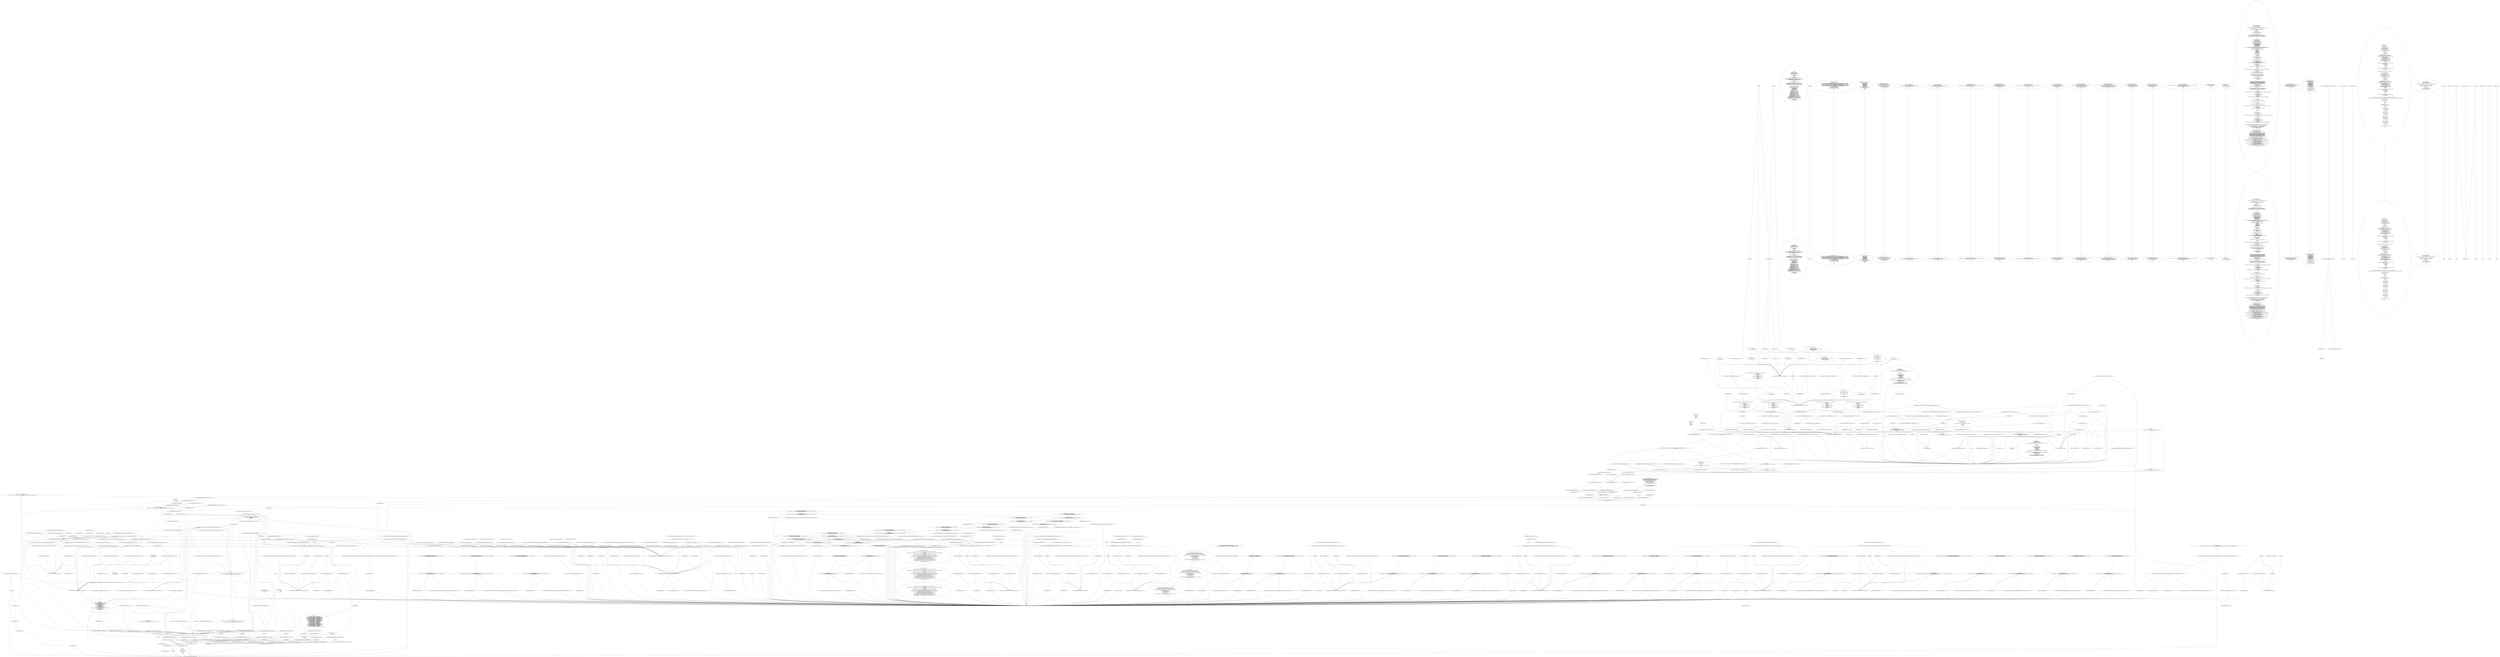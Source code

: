 digraph G {
0 [label="EXTERNAL"];
1 [label="=> Roslyn.Test.Utilities.ExecutionConditionUtil.IsMonoDesktop 752604"];
2 [label="Roslyn.Test.Utilities.ExecutionConditionUtil.IsMonoDesktop 752605"];
3 [label="@'\nusing System;\n\n// Need a base class with indexers.\npublic class DATestBase {\n    public int this[int a] { get { return 0; } }\n    public int this[int a, int b] { get { return 0; } }\n}\n\n// Need a struct with a couple fields.\npublic struct A {\n    public int x;\n    public int y;\n}\n\n// Need a struct with non-lifted short-circuiting operators.\npublic struct NLS\n{\n    public static NLS operator&(NLS a, NLS b) { return new NLS { value = a.value & b.value }; }\n    public static NLS operator|(NLS a, NLS b) { return new NLS { value = a.value | b.value }; }\n    public static bool operator true(NLS a) { return a.value; }\n    public static bool operator false(NLS a) { return !a.value; }\n\n    public bool value;\n}\n\n// Need a struct with lifted short-circuiting operators.\npublic struct LS\n{\n    public static LS operator&(LS a, LS b) { return new LS { value = a.value & b.value }; }\n    public static LS operator|(LS a, LS b) { return new LS { value = a.value | b.value }; }\n    public static bool operator true(LS? a) { return a.HasValue && a.Value.value; }\n    public static bool operator false(LS? a) { return a.HasValue && !a.Value.value; }\n\n    public bool value;\n}\n\npublic delegate void D(); public delegate int DI();\npublic delegate void DefP(int a, ref int b, out int c);\n\npublic class DATest : DATestBase {\n    public static volatile bool f;\n    public static volatile int val;\n    public static volatile byte b;\n    public const bool fTrue = true;\n    public const bool fFalse = false;\n    public static int[] arr = { 1, 2, 3 };\n\n    public static bool No() { return f; } // No-op\n    public static bool F(int x) { return f; }\n    public static bool G(out int x) { x = 0; return f; }\n    public static bool Q(bool x) { return f; }\n    public static bool S(A x) { return f; }\n    public static int NNo() { return val; } // No-op\n    public static int NF(int x) { return val; }\n    public static int NG(out int x) { x = 0; return val; }\n    public static int[] AF(int x) { return arr; }\n    public static int[] AG(out int x) { x = 0; return arr; }\n    public static int FA(int[] x) { return val; }\n    public static int GA(out int[] x) { x = arr; return val; }\n    public static IDisposable Res(bool x) { return null; }\n    public static bool FP(params int[] x) { return f; }\n    public static bool GP(out int x, params int[] y) { x = 0; return f; }\n    public static NLS GetNLS() { return new NLS { value = f }; }\n    public static NLS GetNLS(out int x) { x = 0; return new NLS { value = f }; }\n    public static LS GetLS() { return new LS { value = f }; }\n    public static LS? GetLS(out int x) { x = 0; return new LS { value = f }; }\n\n    public class C {\n        public C(params int[] x) { }\n        public C(out int x, params int[] y) { x = 0; }\n    }\n' 752606"];
4 [label="prefix = @'\nusing System;\n\n// Need a base class with indexers.\npublic class DATestBase {\n    public int this[int a] { get { return 0; } }\n    public int this[int a, int b] { get { return 0; } }\n}\n\n// Need a struct with a couple fields.\npublic struct A {\n    public int x;\n    public int y;\n}\n\n// Need a struct with non-lifted short-circuiting operators.\npublic struct NLS\n{\n    public static NLS operator&(NLS a, NLS b) { return new NLS { value = a.value & b.value }; }\n    public static NLS operator|(NLS a, NLS b) { return new NLS { value = a.value | b.value }; }\n    public static bool operator true(NLS a) { return a.value; }\n    public static bool operator false(NLS a) { return !a.value; }\n\n    public bool value;\n}\n\n// Need a struct with lifted short-circuiting operators.\npublic struct LS\n{\n    public static LS operator&(LS a, LS b) { return new LS { value = a.value & b.value }; }\n    public static LS operator|(LS a, LS b) { return new LS { value = a.value | b.value }; }\n    public static bool operator true(LS? a) { return a.HasValue && a.Value.value; }\n    public static bool operator false(LS? a) { return a.HasValue && !a.Value.value; }\n\n    public bool value;\n}\n\npublic delegate void D(); public delegate int DI();\npublic delegate void DefP(int a, ref int b, out int c);\n\npublic class DATest : DATestBase {\n    public static volatile bool f;\n    public static volatile int val;\n    public static volatile byte b;\n    public const bool fTrue = true;\n    public const bool fFalse = false;\n    public static int[] arr = { 1, 2, 3 };\n\n    public static bool No() { return f; } // No-op\n    public static bool F(int x) { return f; }\n    public static bool G(out int x) { x = 0; return f; }\n    public static bool Q(bool x) { return f; }\n    public static bool S(A x) { return f; }\n    public static int NNo() { return val; } // No-op\n    public static int NF(int x) { return val; }\n    public static int NG(out int x) { x = 0; return val; }\n    public static int[] AF(int x) { return arr; }\n    public static int[] AG(out int x) { x = 0; return arr; }\n    public static int FA(int[] x) { return val; }\n    public static int GA(out int[] x) { x = arr; return val; }\n    public static IDisposable Res(bool x) { return null; }\n    public static bool FP(params int[] x) { return f; }\n    public static bool GP(out int x, params int[] y) { x = 0; return f; }\n    public static NLS GetNLS() { return new NLS { value = f }; }\n    public static NLS GetNLS(out int x) { x = 0; return new NLS { value = f }; }\n    public static LS GetLS() { return new LS { value = f }; }\n    public static LS? GetLS(out int x) { x = 0; return new LS { value = f }; }\n\n    public class C {\n        public C(params int[] x) { }\n        public C(out int x, params int[] y) { x = 0; }\n    }\n' 752607"];
5 [label="@'\n}' 752608"];
6 [label="suffix = @'\n}' 752609"];
7 [label="param FlowTests(this) 752610"];
8 [label="@'\nnamespace System.Runtime.CompilerServices\n{\n    [System.AttributeUsage(AttributeTargets.Event | // The type of the event is nullable, or has a nullable reference type as one of its constituents\n                    AttributeTargets.Field | // The type of the field is a nullable reference type, or has a nullable reference type as one of its constituents\n                    AttributeTargets.GenericParameter | // The generic parameter is a nullable reference type\n                    AttributeTargets.Module | // Nullable reference types in this module are annotated by means of NullableAttribute applied to other targets in it\n                    AttributeTargets.Parameter | // The type of the parameter is a nullable reference type, or has a nullable reference type as one of its constituents\n                    AttributeTargets.ReturnValue | // The return type is a nullable reference type, or has a nullable reference type as one of its constituents\n                    AttributeTargets.Property | // The type of the property is a nullable reference type, or has a nullable reference type as one of its constituents\n                    AttributeTargets.Class, // Base type has a nullable reference type as one of its constituents\n                   AllowMultiple = false)]\n    public class NullableAttribute : Attribute\n    {\n        public NullableAttribute(byte transformFlag) { }\n        public NullableAttribute(byte[] transformFlags)\n        {\n        }\n    }\n}\n' 752611"];
9 [label="NullableAttributeDefinition = @'\nnamespace System.Runtime.CompilerServices\n{\n    [System.AttributeUsage(AttributeTargets.Event | // The type of the event is nullable, or has a nullable reference type as one of its constituents\n                    AttributeTargets.Field | // The type of the field is a nullable reference type, or has a nullable reference type as one of its constituents\n                    AttributeTargets.GenericParameter | // The generic parameter is a nullable reference type\n                    AttributeTargets.Module | // Nullable reference types in this module are annotated by means of NullableAttribute applied to other targets in it\n                    AttributeTargets.Parameter | // The type of the parameter is a nullable reference type, or has a nullable reference type as one of its constituents\n                    AttributeTargets.ReturnValue | // The return type is a nullable reference type, or has a nullable reference type as one of its constituents\n                    AttributeTargets.Property | // The type of the property is a nullable reference type, or has a nullable reference type as one of its constituents\n                    AttributeTargets.Class, // Base type has a nullable reference type as one of its constituents\n                   AllowMultiple = false)]\n    public class NullableAttribute : Attribute\n    {\n        public NullableAttribute(byte transformFlag) { }\n        public NullableAttribute(byte[] transformFlags)\n        {\n        }\n    }\n}\n' 752612"];
10 [label="@'\nnamespace System.Runtime.CompilerServices\n{\n    [System.AttributeUsage(\n        AttributeTargets.Class |\n        AttributeTargets.Delegate |\n        AttributeTargets.Interface |\n        AttributeTargets.Method |\n        AttributeTargets.Struct,\n        AllowMultiple = false,\n        Inherited = false)]\n    public sealed class NullableContextAttribute : Attribute\n    {\n        public readonly byte Flag;\n        public NullableContextAttribute(byte flag)\n        {\n            Flag = flag;\n        }\n    }\n}' 752613"];
11 [label="NullableContextAttributeDefinition = @'\nnamespace System.Runtime.CompilerServices\n{\n    [System.AttributeUsage(\n        AttributeTargets.Class |\n        AttributeTargets.Delegate |\n        AttributeTargets.Interface |\n        AttributeTargets.Method |\n        AttributeTargets.Struct,\n        AllowMultiple = false,\n        Inherited = false)]\n    public sealed class NullableContextAttribute : Attribute\n    {\n        public readonly byte Flag;\n        public NullableContextAttribute(byte flag)\n        {\n            Flag = flag;\n        }\n    }\n}' 752614"];
12 [label="@'\nnamespace System.Runtime.CompilerServices\n{\n    [System.AttributeUsage(AttributeTargets.Module, AllowMultiple = false)]\n    public sealed class NullablePublicOnlyAttribute : Attribute\n    {\n        public readonly bool IncludesInternals;\n        public NullablePublicOnlyAttribute(bool includesInternals)\n        {\n            IncludesInternals = includesInternals;\n        }\n    }\n}' 752615"];
13 [label="NullablePublicOnlyAttributeDefinition = @'\nnamespace System.Runtime.CompilerServices\n{\n    [System.AttributeUsage(AttributeTargets.Module, AllowMultiple = false)]\n    public sealed class NullablePublicOnlyAttribute : Attribute\n    {\n        public readonly bool IncludesInternals;\n        public NullablePublicOnlyAttribute(bool includesInternals)\n        {\n            IncludesInternals = includesInternals;\n        }\n    }\n}' 752616"];
14 [label="@'\nnamespace System.Diagnostics.CodeAnalysis\n{\n    [AttributeUsage(AttributeTargets.Field | AttributeTargets.Parameter | AttributeTargets.Property)]\n    public sealed class AllowNullAttribute : Attribute\n    {\n    }\n}' 752617"];
15 [label="AllowNullAttributeDefinition = @'\nnamespace System.Diagnostics.CodeAnalysis\n{\n    [AttributeUsage(AttributeTargets.Field | AttributeTargets.Parameter | AttributeTargets.Property)]\n    public sealed class AllowNullAttribute : Attribute\n    {\n    }\n}' 752618"];
16 [label="@'\nnamespace System.Diagnostics.CodeAnalysis\n{\n    [AttributeUsage(AttributeTargets.Field | AttributeTargets.Parameter | AttributeTargets.Property)]\n    public sealed class DisallowNullAttribute : Attribute\n    {\n    }\n}' 752619"];
17 [label="DisallowNullAttributeDefinition = @'\nnamespace System.Diagnostics.CodeAnalysis\n{\n    [AttributeUsage(AttributeTargets.Field | AttributeTargets.Parameter | AttributeTargets.Property)]\n    public sealed class DisallowNullAttribute : Attribute\n    {\n    }\n}' 752620"];
18 [label="@'\nnamespace System.Diagnostics.CodeAnalysis\n{\n    [AttributeUsage(AttributeTargets.Field | AttributeTargets.Parameter | AttributeTargets.Property | AttributeTargets.ReturnValue)]\n    public sealed class MaybeNullAttribute : Attribute\n    {\n    }\n}\n' 752621"];
19 [label="MaybeNullAttributeDefinition = @'\nnamespace System.Diagnostics.CodeAnalysis\n{\n    [AttributeUsage(AttributeTargets.Field | AttributeTargets.Parameter | AttributeTargets.Property | AttributeTargets.ReturnValue)]\n    public sealed class MaybeNullAttribute : Attribute\n    {\n    }\n}\n' 752622"];
20 [label="@'\nnamespace System.Diagnostics.CodeAnalysis\n{\n    [AttributeUsage(AttributeTargets.Parameter, AllowMultiple = false)]\n    public sealed class MaybeNullWhenAttribute : Attribute\n    {\n        public MaybeNullWhenAttribute(bool when) { }\n    }\n}\n' 752623"];
21 [label="MaybeNullWhenAttributeDefinition = @'\nnamespace System.Diagnostics.CodeAnalysis\n{\n    [AttributeUsage(AttributeTargets.Parameter, AllowMultiple = false)]\n    public sealed class MaybeNullWhenAttribute : Attribute\n    {\n        public MaybeNullWhenAttribute(bool when) { }\n    }\n}\n' 752624"];
22 [label="@'\nnamespace System.Diagnostics.CodeAnalysis\n{\n    [AttributeUsage(AttributeTargets.Field | AttributeTargets.Parameter | AttributeTargets.Property | AttributeTargets.ReturnValue)]\n    public sealed class NotNullAttribute : Attribute\n    {\n    }\n}\n' 752625"];
23 [label="NotNullAttributeDefinition = @'\nnamespace System.Diagnostics.CodeAnalysis\n{\n    [AttributeUsage(AttributeTargets.Field | AttributeTargets.Parameter | AttributeTargets.Property | AttributeTargets.ReturnValue)]\n    public sealed class NotNullAttribute : Attribute\n    {\n    }\n}\n' 752626"];
24 [label="@'\nnamespace System.Diagnostics.CodeAnalysis\n{\n    [AttributeUsage(AttributeTargets.Parameter, AllowMultiple = false)]\n    public sealed class NotNullWhenAttribute : Attribute\n    {\n        public NotNullWhenAttribute(bool when) { }\n    }\n}\n' 752627"];
25 [label="NotNullWhenAttributeDefinition = @'\nnamespace System.Diagnostics.CodeAnalysis\n{\n    [AttributeUsage(AttributeTargets.Parameter, AllowMultiple = false)]\n    public sealed class NotNullWhenAttribute : Attribute\n    {\n        public NotNullWhenAttribute(bool when) { }\n    }\n}\n' 752628"];
26 [label="@'\nnamespace System.Diagnostics.CodeAnalysis\n{\n    [AttributeUsage(AttributeTargets.Method | AttributeTargets.Property, AllowMultiple = true)]\n    public sealed class MemberNotNullAttribute : Attribute\n    {\n        public MemberNotNullAttribute(params string[] members) { }\n        public MemberNotNullAttribute(string member) { }\n    }\n}\n' 752629"];
27 [label="MemberNotNullAttributeDefinition = @'\nnamespace System.Diagnostics.CodeAnalysis\n{\n    [AttributeUsage(AttributeTargets.Method | AttributeTargets.Property, AllowMultiple = true)]\n    public sealed class MemberNotNullAttribute : Attribute\n    {\n        public MemberNotNullAttribute(params string[] members) { }\n        public MemberNotNullAttribute(string member) { }\n    }\n}\n' 752630"];
28 [label="@'\nnamespace System.Diagnostics.CodeAnalysis\n{\n    [AttributeUsage(AttributeTargets.Method | AttributeTargets.Property, AllowMultiple = true)]\n    public sealed class MemberNotNullWhenAttribute : Attribute\n    {\n        public MemberNotNullWhenAttribute(bool when, params string[] members) { }\n        public MemberNotNullWhenAttribute(bool when, string member) { }\n    }\n}\n' 752631"];
29 [label="MemberNotNullWhenAttributeDefinition = @'\nnamespace System.Diagnostics.CodeAnalysis\n{\n    [AttributeUsage(AttributeTargets.Method | AttributeTargets.Property, AllowMultiple = true)]\n    public sealed class MemberNotNullWhenAttribute : Attribute\n    {\n        public MemberNotNullWhenAttribute(bool when, params string[] members) { }\n        public MemberNotNullWhenAttribute(bool when, string member) { }\n    }\n}\n' 752632"];
30 [label="@'\nnamespace System.Diagnostics.CodeAnalysis\n{\n    [AttributeUsage(AttributeTargets.Parameter, AllowMultiple = false)]\n    public class DoesNotReturnIfAttribute : Attribute\n    {\n        public DoesNotReturnIfAttribute(bool condition) { }\n    }\n}\n' 752633"];
31 [label="DoesNotReturnIfAttributeDefinition = @'\nnamespace System.Diagnostics.CodeAnalysis\n{\n    [AttributeUsage(AttributeTargets.Parameter, AllowMultiple = false)]\n    public class DoesNotReturnIfAttribute : Attribute\n    {\n        public DoesNotReturnIfAttribute(bool condition) { }\n    }\n}\n' 752634"];
32 [label="@'\nnamespace System.Diagnostics.CodeAnalysis\n{\n    [AttributeUsage(AttributeTargets.Method, AllowMultiple = false)]\n    public class DoesNotReturnAttribute : Attribute\n    {\n        public DoesNotReturnAttribute() { }\n    }\n}\n' 752635"];
33 [label="DoesNotReturnAttributeDefinition = @'\nnamespace System.Diagnostics.CodeAnalysis\n{\n    [AttributeUsage(AttributeTargets.Method, AllowMultiple = false)]\n    public class DoesNotReturnAttribute : Attribute\n    {\n        public DoesNotReturnAttribute() { }\n    }\n}\n' 752636"];
34 [label="@'\nnamespace System.Diagnostics.CodeAnalysis\n{\n    [AttributeUsage(AttributeTargets.Parameter | AttributeTargets.Property | AttributeTargets.ReturnValue, AllowMultiple = true, Inherited = false)]\n    public sealed class NotNullIfNotNullAttribute : Attribute\n    {\n        public NotNullIfNotNullAttribute(string parameterName) { }\n    }\n}\n' 752637"];
35 [label="NotNullIfNotNullAttributeDefinition = @'\nnamespace System.Diagnostics.CodeAnalysis\n{\n    [AttributeUsage(AttributeTargets.Parameter | AttributeTargets.Property | AttributeTargets.ReturnValue, AllowMultiple = true, Inherited = false)]\n    public sealed class NotNullIfNotNullAttribute : Attribute\n    {\n        public NotNullIfNotNullAttribute(string parameterName) { }\n    }\n}\n' 752638"];
36 [label="@'\nnamespace System.Runtime.CompilerServices\n{\n    public static class IsExternalInit\n    {\n    }\n}\n' 752639"];
37 [label="IsExternalInitTypeDefinition = @'\nnamespace System.Runtime.CompilerServices\n{\n    public static class IsExternalInit\n    {\n    }\n}\n' 752640"];
38 [label="@'\nnamespace System\n{\n    public interface IAsyncDisposable\n    {\n       System.Threading.Tasks.ValueTask DisposeAsync();\n    }\n}\n' 752641"];
39 [label="IAsyncDisposableDefinition = @'\nnamespace System\n{\n    public interface IAsyncDisposable\n    {\n       System.Threading.Tasks.ValueTask DisposeAsync();\n    }\n}\n' 752642"];
40 [label="@'\nnamespace System.Collections.Generic\n{\n    public interface IAsyncEnumerable<out T>\n    {\n        IAsyncEnumerator<T> GetAsyncEnumerator(System.Threading.CancellationToken token = default);\n    }\n\n    public interface IAsyncEnumerator<out T> : System.IAsyncDisposable\n    {\n        System.Threading.Tasks.ValueTask<bool> MoveNextAsync();\n        T Current { get; }\n    }\n}\nnamespace System\n{\n    public interface IAsyncDisposable\n    {\n        System.Threading.Tasks.ValueTask DisposeAsync();\n    }\n}\n\nnamespace System.Runtime.CompilerServices\n{\n    [AttributeUsage(AttributeTargets.Method, Inherited = false, AllowMultiple = false)]\n    public sealed class AsyncIteratorStateMachineAttribute : StateMachineAttribute\n    {\n        public AsyncIteratorStateMachineAttribute(Type stateMachineType) : base(stateMachineType)\n        {\n        }\n    }\n}\n\n#nullable disable\n\nnamespace System.Threading.Tasks.Sources\n{\n    using System.Diagnostics;\n    using System.Runtime.ExceptionServices;\n    using System.Runtime.InteropServices;\n\n    [StructLayout(LayoutKind.Auto)]\n    public struct ManualResetValueTaskSourceCore<TResult>\n    {\n        private Action<object> _continuation;\n        private object _continuationState;\n        private ExecutionContext _executionContext;\n        private object _capturedContext;\n        private bool _completed;\n        private TResult _result;\n        private ExceptionDispatchInfo _error;\n        private short _version;\n\n        /// <summary>Gets or sets whether to force continuations to run asynchronously.</summary>\n        /// <remarks>Continuations may run asynchronously if this is false, but they'll never run synchronously if this is true.</remarks>\n        public bool RunContinuationsAsynchronously { get; set; }\n\n        /// <summary>Resets to prepare for the next operation.</summary>\n        public void Reset()\n        {\n            // Reset/update state for the next use/await of this instance.\n            _version++;\n            _completed = false;\n            _result = default;\n            _error = null;\n            _executionContext = null;\n            _capturedContext = null;\n            _continuation = null;\n            _continuationState = null;\n        }\n\n        public void SetResult(TResult result)\n        {\n            _result = result;\n            SignalCompletion();\n        }\n\n        public void SetException(Exception error)\n        {\n            _error = ExceptionDispatchInfo.Capture(error);\n            SignalCompletion();\n        }\n\n        public short Version => _version;\n\n        public ValueTaskSourceStatus GetStatus(short token)\n        {\n            ValidateToken(token);\n            return\n                !_completed ? ValueTaskSourceStatus.Pending :\n                _error == null ? ValueTaskSourceStatus.Succeeded :\n                _error.SourceException is OperationCanceledException ? ValueTaskSourceStatus.Canceled :\n                ValueTaskSourceStatus.Faulted;\n        }\n\n        public TResult GetResult(short token)\n        {\n            ValidateToken(token);\n            if (!_completed)\n            {\n                ManualResetValueTaskSourceCoreShared.ThrowInvalidOperationException();\n            }\n\n            _error?.Throw();\n            return _result;\n        }\n\n        public void OnCompleted(Action<object> continuation, object state, short token, ValueTaskSourceOnCompletedFlags flags)\n        {\n            if (continuation == null)\n            {\n                throw new ArgumentNullException(nameof(continuation));\n            }\n            ValidateToken(token);\n\n            if ((flags & ValueTaskSourceOnCompletedFlags.FlowExecutionContext) != 0)\n            {\n                _executionContext = ExecutionContext.Capture();\n            }\n\n            if ((flags & ValueTaskSourceOnCompletedFlags.UseSchedulingContext) != 0)\n            {\n                SynchronizationContext sc = SynchronizationContext.Current;\n                if (sc != null && sc.GetType() != typeof(SynchronizationContext))\n                {\n                    _capturedContext = sc;\n                }\n                else\n                {\n                    TaskScheduler ts = TaskScheduler.Current;\n                    if (ts != TaskScheduler.Default)\n                    {\n                        _capturedContext = ts;\n                    }\n                }\n            }\n\n            // We need to set the continuation state before we swap in the delegate, so that\n            // if there's a race between this and SetResult/Exception and SetResult/Exception\n            // sees the _continuation as non-null, it'll be able to invoke it with the state\n            // stored here.  However, this also means that if this is used incorrectly (e.g.\n            // awaited twice concurrently), _continuationState might get erroneously overwritten.\n            // To minimize the chances of that, we check preemptively whether _continuation\n            // is already set to something other than the completion sentinel.\n\n            object oldContinuation = _continuation;\n            if (oldContinuation == null)\n            {\n                _continuationState = state;\n                oldContinuation = Interlocked.CompareExchange(ref _continuation, continuation, null);\n            }\n\n            if (oldContinuation != null)\n            {\n                // Operation already completed, so we need to queue the supplied callback.\n                if (!ReferenceEquals(oldContinuation, ManualResetValueTaskSourceCoreShared.s_sentinel))\n                {\n                    ManualResetValueTaskSourceCoreShared.ThrowInvalidOperationException();\n                }\n\n                switch (_capturedContext)\n                {\n                    case null:\n                        Task.Factory.StartNew(continuation, state, CancellationToken.None, TaskCreationOptions.DenyChildAttach, TaskScheduler.Default);\n                        break;\n\n                    case SynchronizationContext sc:\n                        sc.Post(s =>\n                        {\n                            var tuple = (Tuple<Action<object>, object>)s;\n                            tuple.Item1(tuple.Item2);\n                        }, Tuple.Create(continuation, state));\n                        break;\n\n                    case TaskScheduler ts:\n                        Task.Factory.StartNew(continuation, state, CancellationToken.None, TaskCreationOptions.DenyChildAttach, ts);\n                        break;\n                }\n            }\n        }\n\n        private void ValidateToken(short token)\n        {\n            if (token != _version)\n            {\n                ManualResetValueTaskSourceCoreShared.ThrowInvalidOperationException();\n            }\n        }\n\n        private void SignalCompletion()\n        {\n            if (_completed)\n            {\n                ManualResetValueTaskSourceCoreShared.ThrowInvalidOperationException();\n            }\n            _completed = true;\n\n            if (_continuation != null || Interlocked.CompareExchange(ref _continuation, ManualResetValueTaskSourceCoreShared.s_sentinel, null) != null)\n            {\n                if (_executionContext != null)\n                {\n                    ExecutionContext.Run(\n                        _executionContext,\n                        s => ((ManualResetValueTaskSourceCore<TResult>)s).InvokeContinuation(),\n                        this);\n                }\n                else\n                {\n                    InvokeContinuation();\n                }\n            }\n        }\n\n        private void InvokeContinuation()\n        {\n            switch (_capturedContext)\n            {\n                case null:\n                    if (RunContinuationsAsynchronously)\n                    {\n                        Task.Factory.StartNew(_continuation, _continuationState, CancellationToken.None, TaskCreationOptions.DenyChildAttach, TaskScheduler.Default);\n                    }\n                    else\n                    {\n                        _continuation(_continuationState);\n                    }\n                    break;\n\n                case SynchronizationContext sc:\n                    sc.Post(s =>\n                    {\n                        var state = (Tuple<Action<object>, object>)s;\n                        state.Item1(state.Item2);\n                    }, Tuple.Create(_continuation, _continuationState));\n                    break;\n\n                case TaskScheduler ts:\n                    Task.Factory.StartNew(_continuation, _continuationState, CancellationToken.None, TaskCreationOptions.DenyChildAttach, ts);\n                    break;\n            }\n        }\n    }\n\n    internal static class ManualResetValueTaskSourceCoreShared // separated out of generic to avoid unnecessary duplication\n    {\n        internal static void ThrowInvalidOperationException() => throw new InvalidOperationException();\n\n        internal static readonly Action<object> s_sentinel = CompletionSentinel;\n        private static void CompletionSentinel(object _) // named method to aid debugging\n        {\n            Debug.Fail(''The sentinel delegate should never be invoked.'');\n            ThrowInvalidOperationException();\n        }\n    }\n}\n\nnamespace System.Runtime.CompilerServices\n{\n    using System.Runtime.InteropServices;\n\n    /// <summary>Represents a builder for asynchronous iterators.</summary>\n    [StructLayout(LayoutKind.Auto)]\n    public struct AsyncIteratorMethodBuilder\n    {\n        // AsyncIteratorMethodBuilder is used by the language compiler as part of generating\n        // async iterators. For now, the implementation just wraps AsyncTaskMethodBuilder, as\n        // most of the logic is shared.  However, in the future this could be changed and\n        // optimized.  For example, we do need to allocate an object (once) to flow state like\n        // ExecutionContext, which AsyncTaskMethodBuilder handles, but it handles it by\n        // allocating a Task-derived object.  We could optimize this further by removing\n        // the Task from the hierarchy, but in doing so we'd also lose a variety of optimizations\n        // related to it, so we'd need to replicate all of those optimizations (e.g. storing\n        // that box object directly into a Task's continuation field).\n\n        private AsyncTaskMethodBuilder _methodBuilder; // mutable struct; do not make it readonly\n\n        public static AsyncIteratorMethodBuilder Create() =>\n            new AsyncIteratorMethodBuilder() { _methodBuilder = AsyncTaskMethodBuilder.Create() };\n\n        [MethodImpl(MethodImplOptions.AggressiveInlining)]\n        public void MoveNext<TStateMachine>(ref TStateMachine stateMachine) where TStateMachine : IAsyncStateMachine =>\n            _methodBuilder.Start(ref stateMachine);\n\n        public void AwaitOnCompleted<TAwaiter, TStateMachine>(ref TAwaiter awaiter, ref TStateMachine stateMachine)\n            where TAwaiter : INotifyCompletion\n            where TStateMachine : IAsyncStateMachine =>\n            _methodBuilder.AwaitOnCompleted(ref awaiter, ref stateMachine);\n\n        public void AwaitUnsafeOnCompleted<TAwaiter, TStateMachine>(ref TAwaiter awaiter, ref TStateMachine stateMachine)\n            where TAwaiter : ICriticalNotifyCompletion\n            where TStateMachine : IAsyncStateMachine =>\n            _methodBuilder.AwaitUnsafeOnCompleted(ref awaiter, ref stateMachine);\n\n        /// <summary>Marks iteration as being completed, whether successfully or otherwise.</summary>\n        public void Complete() => _methodBuilder.SetResult();\n    }\n}\n' 752643"];
41 [label="AsyncStreamsTypes = @'\nnamespace System.Collections.Generic\n{\n    public interface IAsyncEnumerable<out T>\n    {\n        IAsyncEnumerator<T> GetAsyncEnumerator(System.Threading.CancellationToken token = default);\n    }\n\n    public interface IAsyncEnumerator<out T> : System.IAsyncDisposable\n    {\n        System.Threading.Tasks.ValueTask<bool> MoveNextAsync();\n        T Current { get; }\n    }\n}\nnamespace System\n{\n    public interface IAsyncDisposable\n    {\n        System.Threading.Tasks.ValueTask DisposeAsync();\n    }\n}\n\nnamespace System.Runtime.CompilerServices\n{\n    [AttributeUsage(AttributeTargets.Method, Inherited = false, AllowMultiple = false)]\n    public sealed class AsyncIteratorStateMachineAttribute : StateMachineAttribute\n    {\n        public AsyncIteratorStateMachineAttribute(Type stateMachineType) : base(stateMachineType)\n        {\n        }\n    }\n}\n\n#nullable disable\n\nnamespace System.Threading.Tasks.Sources\n{\n    using System.Diagnostics;\n    using System.Runtime.ExceptionServices;\n    using System.Runtime.InteropServices;\n\n    [StructLayout(LayoutKind.Auto)]\n    public struct ManualResetValueTaskSourceCore<TResult>\n    {\n        private Action<object> _continuation;\n        private object _continuationState;\n        private ExecutionContext _executionContext;\n        private object _capturedContext;\n        private bool _completed;\n        private TResult _result;\n        private ExceptionDispatchInfo _error;\n        private short _version;\n\n        /// <summary>Gets or sets whether to force continuations to run asynchronously.</summary>\n        /// <remarks>Continuations may run asynchronously if this is false, but they'll never run synchronously if this is true.</remarks>\n        public bool RunContinuationsAsynchronously { get; set; }\n\n        /// <summary>Resets to prepare for the next operation.</summary>\n        public void Reset()\n        {\n            // Reset/update state for the next use/await of this instance.\n            _version++;\n            _completed = false;\n            _result = default;\n            _error = null;\n            _executionContext = null;\n            _capturedContext = null;\n            _continuation = null;\n            _continuationState = null;\n        }\n\n        public void SetResult(TResult result)\n        {\n            _result = result;\n            SignalCompletion();\n        }\n\n        public void SetException(Exception error)\n        {\n            _error = ExceptionDispatchInfo.Capture(error);\n            SignalCompletion();\n        }\n\n        public short Version => _version;\n\n        public ValueTaskSourceStatus GetStatus(short token)\n        {\n            ValidateToken(token);\n            return\n                !_completed ? ValueTaskSourceStatus.Pending :\n                _error == null ? ValueTaskSourceStatus.Succeeded :\n                _error.SourceException is OperationCanceledException ? ValueTaskSourceStatus.Canceled :\n                ValueTaskSourceStatus.Faulted;\n        }\n\n        public TResult GetResult(short token)\n        {\n            ValidateToken(token);\n            if (!_completed)\n            {\n                ManualResetValueTaskSourceCoreShared.ThrowInvalidOperationException();\n            }\n\n            _error?.Throw();\n            return _result;\n        }\n\n        public void OnCompleted(Action<object> continuation, object state, short token, ValueTaskSourceOnCompletedFlags flags)\n        {\n            if (continuation == null)\n            {\n                throw new ArgumentNullException(nameof(continuation));\n            }\n            ValidateToken(token);\n\n            if ((flags & ValueTaskSourceOnCompletedFlags.FlowExecutionContext) != 0)\n            {\n                _executionContext = ExecutionContext.Capture();\n            }\n\n            if ((flags & ValueTaskSourceOnCompletedFlags.UseSchedulingContext) != 0)\n            {\n                SynchronizationContext sc = SynchronizationContext.Current;\n                if (sc != null && sc.GetType() != typeof(SynchronizationContext))\n                {\n                    _capturedContext = sc;\n                }\n                else\n                {\n                    TaskScheduler ts = TaskScheduler.Current;\n                    if (ts != TaskScheduler.Default)\n                    {\n                        _capturedContext = ts;\n                    }\n                }\n            }\n\n            // We need to set the continuation state before we swap in the delegate, so that\n            // if there's a race between this and SetResult/Exception and SetResult/Exception\n            // sees the _continuation as non-null, it'll be able to invoke it with the state\n            // stored here.  However, this also means that if this is used incorrectly (e.g.\n            // awaited twice concurrently), _continuationState might get erroneously overwritten.\n            // To minimize the chances of that, we check preemptively whether _continuation\n            // is already set to something other than the completion sentinel.\n\n            object oldContinuation = _continuation;\n            if (oldContinuation == null)\n            {\n                _continuationState = state;\n                oldContinuation = Interlocked.CompareExchange(ref _continuation, continuation, null);\n            }\n\n            if (oldContinuation != null)\n            {\n                // Operation already completed, so we need to queue the supplied callback.\n                if (!ReferenceEquals(oldContinuation, ManualResetValueTaskSourceCoreShared.s_sentinel))\n                {\n                    ManualResetValueTaskSourceCoreShared.ThrowInvalidOperationException();\n                }\n\n                switch (_capturedContext)\n                {\n                    case null:\n                        Task.Factory.StartNew(continuation, state, CancellationToken.None, TaskCreationOptions.DenyChildAttach, TaskScheduler.Default);\n                        break;\n\n                    case SynchronizationContext sc:\n                        sc.Post(s =>\n                        {\n                            var tuple = (Tuple<Action<object>, object>)s;\n                            tuple.Item1(tuple.Item2);\n                        }, Tuple.Create(continuation, state));\n                        break;\n\n                    case TaskScheduler ts:\n                        Task.Factory.StartNew(continuation, state, CancellationToken.None, TaskCreationOptions.DenyChildAttach, ts);\n                        break;\n                }\n            }\n        }\n\n        private void ValidateToken(short token)\n        {\n            if (token != _version)\n            {\n                ManualResetValueTaskSourceCoreShared.ThrowInvalidOperationException();\n            }\n        }\n\n        private void SignalCompletion()\n        {\n            if (_completed)\n            {\n                ManualResetValueTaskSourceCoreShared.ThrowInvalidOperationException();\n            }\n            _completed = true;\n\n            if (_continuation != null || Interlocked.CompareExchange(ref _continuation, ManualResetValueTaskSourceCoreShared.s_sentinel, null) != null)\n            {\n                if (_executionContext != null)\n                {\n                    ExecutionContext.Run(\n                        _executionContext,\n                        s => ((ManualResetValueTaskSourceCore<TResult>)s).InvokeContinuation(),\n                        this);\n                }\n                else\n                {\n                    InvokeContinuation();\n                }\n            }\n        }\n\n        private void InvokeContinuation()\n        {\n            switch (_capturedContext)\n            {\n                case null:\n                    if (RunContinuationsAsynchronously)\n                    {\n                        Task.Factory.StartNew(_continuation, _continuationState, CancellationToken.None, TaskCreationOptions.DenyChildAttach, TaskScheduler.Default);\n                    }\n                    else\n                    {\n                        _continuation(_continuationState);\n                    }\n                    break;\n\n                case SynchronizationContext sc:\n                    sc.Post(s =>\n                    {\n                        var state = (Tuple<Action<object>, object>)s;\n                        state.Item1(state.Item2);\n                    }, Tuple.Create(_continuation, _continuationState));\n                    break;\n\n                case TaskScheduler ts:\n                    Task.Factory.StartNew(_continuation, _continuationState, CancellationToken.None, TaskCreationOptions.DenyChildAttach, ts);\n                    break;\n            }\n        }\n    }\n\n    internal static class ManualResetValueTaskSourceCoreShared // separated out of generic to avoid unnecessary duplication\n    {\n        internal static void ThrowInvalidOperationException() => throw new InvalidOperationException();\n\n        internal static readonly Action<object> s_sentinel = CompletionSentinel;\n        private static void CompletionSentinel(object _) // named method to aid debugging\n        {\n            Debug.Fail(''The sentinel delegate should never be invoked.'');\n            ThrowInvalidOperationException();\n        }\n    }\n}\n\nnamespace System.Runtime.CompilerServices\n{\n    using System.Runtime.InteropServices;\n\n    /// <summary>Represents a builder for asynchronous iterators.</summary>\n    [StructLayout(LayoutKind.Auto)]\n    public struct AsyncIteratorMethodBuilder\n    {\n        // AsyncIteratorMethodBuilder is used by the language compiler as part of generating\n        // async iterators. For now, the implementation just wraps AsyncTaskMethodBuilder, as\n        // most of the logic is shared.  However, in the future this could be changed and\n        // optimized.  For example, we do need to allocate an object (once) to flow state like\n        // ExecutionContext, which AsyncTaskMethodBuilder handles, but it handles it by\n        // allocating a Task-derived object.  We could optimize this further by removing\n        // the Task from the hierarchy, but in doing so we'd also lose a variety of optimizations\n        // related to it, so we'd need to replicate all of those optimizations (e.g. storing\n        // that box object directly into a Task's continuation field).\n\n        private AsyncTaskMethodBuilder _methodBuilder; // mutable struct; do not make it readonly\n\n        public static AsyncIteratorMethodBuilder Create() =>\n            new AsyncIteratorMethodBuilder() { _methodBuilder = AsyncTaskMethodBuilder.Create() };\n\n        [MethodImpl(MethodImplOptions.AggressiveInlining)]\n        public void MoveNext<TStateMachine>(ref TStateMachine stateMachine) where TStateMachine : IAsyncStateMachine =>\n            _methodBuilder.Start(ref stateMachine);\n\n        public void AwaitOnCompleted<TAwaiter, TStateMachine>(ref TAwaiter awaiter, ref TStateMachine stateMachine)\n            where TAwaiter : INotifyCompletion\n            where TStateMachine : IAsyncStateMachine =>\n            _methodBuilder.AwaitOnCompleted(ref awaiter, ref stateMachine);\n\n        public void AwaitUnsafeOnCompleted<TAwaiter, TStateMachine>(ref TAwaiter awaiter, ref TStateMachine stateMachine)\n            where TAwaiter : ICriticalNotifyCompletion\n            where TStateMachine : IAsyncStateMachine =>\n            _methodBuilder.AwaitUnsafeOnCompleted(ref awaiter, ref stateMachine);\n\n        /// <summary>Marks iteration as being completed, whether successfully or otherwise.</summary>\n        public void Complete() => _methodBuilder.SetResult();\n    }\n}\n' 752644"];
42 [label="@'\nnamespace System.Runtime.CompilerServices\n{\n    [System.AttributeUsage(AttributeTargets.Parameter, AllowMultiple = false)]\n    public class EnumeratorCancellationAttribute : Attribute\n    {\n        public EnumeratorCancellationAttribute() { }\n    }\n}\n' 752645"];
43 [label="EnumeratorCancellationAttributeType = @'\nnamespace System.Runtime.CompilerServices\n{\n    [System.AttributeUsage(AttributeTargets.Parameter, AllowMultiple = false)]\n    public class EnumeratorCancellationAttribute : Attribute\n    {\n        public EnumeratorCancellationAttribute() { }\n    }\n}\n' 752646"];
44 [label="@'using System.Collections.Generic;\nnamespace System.Runtime.CompilerServices\n{\n    [System.AttributeUsage(\n        AttributeTargets.Class |\n        AttributeTargets.Event |\n        AttributeTargets.Field |\n        AttributeTargets.GenericParameter |\n        AttributeTargets.Parameter |\n        AttributeTargets.Property |\n        AttributeTargets.ReturnValue,\n        AllowMultiple = false,\n        Inherited = false)]\n    public sealed class NativeIntegerAttribute : Attribute\n    {\n        public NativeIntegerAttribute()\n        {\n            TransformFlags = new[] { true };\n        }\n        public NativeIntegerAttribute(bool[] flags)\n        {\n            TransformFlags = flags;\n        }\n        public readonly IList<bool> TransformFlags;\n    }\n}' 752647"];
45 [label="NativeIntegerAttributeDefinition =\n@'using System.Collections.Generic;\nnamespace System.Runtime.CompilerServices\n{\n    [System.AttributeUsage(\n        AttributeTargets.Class |\n        AttributeTargets.Event |\n        AttributeTargets.Field |\n        AttributeTargets.GenericParameter |\n        AttributeTargets.Parameter |\n        AttributeTargets.Property |\n        AttributeTargets.ReturnValue,\n        AllowMultiple = false,\n        Inherited = false)]\n    public sealed class NativeIntegerAttribute : Attribute\n    {\n        public NativeIntegerAttribute()\n        {\n            TransformFlags = new[] { true };\n        }\n        public NativeIntegerAttribute(bool[] flags)\n        {\n            TransformFlags = flags;\n        }\n        public readonly IList<bool> TransformFlags;\n    }\n}' 752648"];
46 [label="() => new[] { Net40.mscorlib, Net40.System, Net40.SystemCore, Net40.MicrosoftVisualBasic } 752649"];
47 [label="LazyThreadSafetyMode.PublicationOnly 752650"];
48 [label="new Lazy<MetadataReference[]>(\n            () => new[] { Net40.mscorlib, Net40.System, Net40.SystemCore, Net40.MicrosoftVisualBasic },\n            LazyThreadSafetyMode.PublicationOnly) 752651"];
49 [label="s_lazyDefaultVbReferences = new Lazy<MetadataReference[]>(\n            () => new[] { Net40.mscorlib, Net40.System, Net40.SystemCore, Net40.MicrosoftVisualBasic },\n            LazyThreadSafetyMode.PublicationOnly) 752652"];
50 [label="() => new[] { Net451.mscorlib, Net451.System, Net451.SystemCore, Net451.MicrosoftVisualBasic } 752653"];
51 [label="LazyThreadSafetyMode.PublicationOnly 752654"];
52 [label="new Lazy<MetadataReference[]>(\n            () => new[] { Net451.mscorlib, Net451.System, Net451.SystemCore, Net451.MicrosoftVisualBasic },\n            LazyThreadSafetyMode.PublicationOnly) 752655"];
53 [label="s_lazyLatestVbReferences = new Lazy<MetadataReference[]>(\n            () => new[] { Net451.mscorlib, Net451.System, Net451.SystemCore, Net451.MicrosoftVisualBasic },\n            LazyThreadSafetyMode.PublicationOnly) 752656"];
54 [label="RuntimeUtilities.IsCoreClrRuntime 752657"];
55 [label="'netstandard, Version=2.0.0.0, Culture=neutral, PublicKeyToken=cc7b13ffcd2ddd51' 752658"];
56 [label="new AssemblyName('netstandard, Version=2.0.0.0, Culture=neutral, PublicKeyToken=cc7b13ffcd2ddd51') 752659"];
57 [label="RuntimeCorLibName = RuntimeUtilities.IsCoreClrRuntime\n            ? new AssemblyName('netstandard, Version=2.0.0.0, Culture=neutral, PublicKeyToken=cc7b13ffcd2ddd51')\n            : new AssemblyName('mscorlib, Version=4.0.0.0, Culture=neutral, PublicKeyToken=b77a5c561934e089') 752660"];
58 [label="() =>\n            {\n                var winmd = AssemblyMetadata.CreateFromImage(TestResources.WinRt.Windows).GetReference(display: 'Windows');\n\n                var windowsruntime =\n                    AssemblyMetadata.CreateFromImage(ProprietaryTestResources.v4_0_30319_17929.System_Runtime_WindowsRuntime).GetReference(display: 'System.Runtime.WindowsRuntime.dll');\n\n                var runtime =\n                    AssemblyMetadata.CreateFromImage(ResourcesNet451.SystemRuntime).GetReference(display: 'System.Runtime.dll');\n\n                var objectModel =\n                    AssemblyMetadata.CreateFromImage(ResourcesNet451.SystemObjectModel).GetReference(display: 'System.ObjectModel.dll');\n\n                var uixaml = AssemblyMetadata.CreateFromImage(ProprietaryTestResources.v4_0_30319_17929.System_Runtime_WindowsRuntime_UI_Xaml).\n                    GetReference(display: 'System.Runtime.WindowsRuntime.UI.Xaml.dll');\n\n                var interop = AssemblyMetadata.CreateFromImage(ResourcesNet451.SystemRuntimeInteropServicesWindowsRuntime).\n                    GetReference(display: 'System.Runtime.InteropServices.WindowsRuntime.dll');\n\n                //Not mentioned in the adapter doc but pointed to from System.Runtime, so we'll put it here.\n                var system = AssemblyMetadata.CreateFromImage(ResourcesNet451.System).GetReference(display: 'System.dll');\n\n                var mscor = AssemblyMetadata.CreateFromImage(ResourcesNet451.mscorlib).GetReference(display: 'mscorlib');\n\n                return new MetadataReference[] { winmd, windowsruntime, runtime, objectModel, uixaml, interop, system, mscor };\n            } 752661"];
59 [label="LazyThreadSafetyMode.PublicationOnly 752662"];
60 [label="new Lazy<MetadataReference[]>(\n            () =>\n            {\n                var winmd = AssemblyMetadata.CreateFromImage(TestResources.WinRt.Windows).GetReference(display: 'Windows');\n\n                var windowsruntime =\n                    AssemblyMetadata.CreateFromImage(ProprietaryTestResources.v4_0_30319_17929.System_Runtime_WindowsRuntime).GetReference(display: 'System.Runtime.WindowsRuntime.dll');\n\n                var runtime =\n                    AssemblyMetadata.CreateFromImage(ResourcesNet451.SystemRuntime).GetReference(display: 'System.Runtime.dll');\n\n                var objectModel =\n                    AssemblyMetadata.CreateFromImage(ResourcesNet451.SystemObjectModel).GetReference(display: 'System.ObjectModel.dll');\n\n                var uixaml = AssemblyMetadata.CreateFromImage(ProprietaryTestResources.v4_0_30319_17929.System_Runtime_WindowsRuntime_UI_Xaml).\n                    GetReference(display: 'System.Runtime.WindowsRuntime.UI.Xaml.dll');\n\n                var interop = AssemblyMetadata.CreateFromImage(ResourcesNet451.SystemRuntimeInteropServicesWindowsRuntime).\n                    GetReference(display: 'System.Runtime.InteropServices.WindowsRuntime.dll');\n\n                //Not mentioned in the adapter doc but pointed to from System.Runtime, so we'll put it here.\n                var system = AssemblyMetadata.CreateFromImage(ResourcesNet451.System).GetReference(display: 'System.dll');\n\n                var mscor = AssemblyMetadata.CreateFromImage(ResourcesNet451.mscorlib).GetReference(display: 'mscorlib');\n\n                return new MetadataReference[] { winmd, windowsruntime, runtime, objectModel, uixaml, interop, system, mscor };\n            },\n            LazyThreadSafetyMode.PublicationOnly) 752663"];
61 [label="s_winRtRefs = new Lazy<MetadataReference[]>(\n            () =>\n            {\n                var winmd = AssemblyMetadata.CreateFromImage(TestResources.WinRt.Windows).GetReference(display: 'Windows');\n\n                var windowsruntime =\n                    AssemblyMetadata.CreateFromImage(ProprietaryTestResources.v4_0_30319_17929.System_Runtime_WindowsRuntime).GetReference(display: 'System.Runtime.WindowsRuntime.dll');\n\n                var runtime =\n                    AssemblyMetadata.CreateFromImage(ResourcesNet451.SystemRuntime).GetReference(display: 'System.Runtime.dll');\n\n                var objectModel =\n                    AssemblyMetadata.CreateFromImage(ResourcesNet451.SystemObjectModel).GetReference(display: 'System.ObjectModel.dll');\n\n                var uixaml = AssemblyMetadata.CreateFromImage(ProprietaryTestResources.v4_0_30319_17929.System_Runtime_WindowsRuntime_UI_Xaml).\n                    GetReference(display: 'System.Runtime.WindowsRuntime.UI.Xaml.dll');\n\n                var interop = AssemblyMetadata.CreateFromImage(ResourcesNet451.SystemRuntimeInteropServicesWindowsRuntime).\n                    GetReference(display: 'System.Runtime.InteropServices.WindowsRuntime.dll');\n\n                //Not mentioned in the adapter doc but pointed to from System.Runtime, so we'll put it here.\n                var system = AssemblyMetadata.CreateFromImage(ResourcesNet451.System).GetReference(display: 'System.dll');\n\n                var mscor = AssemblyMetadata.CreateFromImage(ResourcesNet451.mscorlib).GetReference(display: 'mscorlib');\n\n                return new MetadataReference[] { winmd, windowsruntime, runtime, objectModel, uixaml, interop, system, mscor };\n            },\n            LazyThreadSafetyMode.PublicationOnly) 752664"];
62 [label="() => new MetadataReference[] { MscorlibPP7Ref, SystemRuntimePP7Ref } 752665"];
63 [label="LazyThreadSafetyMode.PublicationOnly 752666"];
64 [label="new Lazy<MetadataReference[]>(\n            () => new MetadataReference[] { MscorlibPP7Ref, SystemRuntimePP7Ref },\n            LazyThreadSafetyMode.PublicationOnly) 752667"];
65 [label="s_portableRefsMinimal = new Lazy<MetadataReference[]>(\n            () => new MetadataReference[] { MscorlibPP7Ref, SystemRuntimePP7Ref },\n            LazyThreadSafetyMode.PublicationOnly) 752668"];
66 [label="() => AssemblyMetadata.CreateFromImage(ResourcesNet451.SystemCore).GetReference(display: 'System.Core.v4_0_30319.dll') 752669"];
67 [label="LazyThreadSafetyMode.PublicationOnly 752670"];
68 [label="new Lazy<MetadataReference>(\n                () => AssemblyMetadata.CreateFromImage(ResourcesNet451.SystemCore).GetReference(display: 'System.Core.v4_0_30319.dll'),\n                LazyThreadSafetyMode.PublicationOnly) 752671"];
69 [label="s_systemCoreRef =\n            new Lazy<MetadataReference>(\n                () => AssemblyMetadata.CreateFromImage(ResourcesNet451.SystemCore).GetReference(display: 'System.Core.v4_0_30319.dll'),\n                LazyThreadSafetyMode.PublicationOnly) 752672"];
70 [label="() => AssemblyMetadata.CreateFromImage(ResourcesNet451.SystemCore).GetReference(display: 'System.Core.v4_0_30319_17929.dll') 752673"];
71 [label="LazyThreadSafetyMode.PublicationOnly 752674"];
72 [label="new Lazy<MetadataReference>(\n            () => AssemblyMetadata.CreateFromImage(ResourcesNet451.SystemCore).GetReference(display: 'System.Core.v4_0_30319_17929.dll'),\n            LazyThreadSafetyMode.PublicationOnly) 752675"];
73 [label="s_systemCoreRef_v4_0_30319_17929 = new Lazy<MetadataReference>(\n            () => AssemblyMetadata.CreateFromImage(ResourcesNet451.SystemCore).GetReference(display: 'System.Core.v4_0_30319_17929.dll'),\n            LazyThreadSafetyMode.PublicationOnly) 752676"];
74 [label="() => AssemblyMetadata.CreateFromImage(ResourcesNet461.SystemCore).GetReference(display: 'System.Core.v4_6_1038_0.dll') 752677"];
75 [label="LazyThreadSafetyMode.PublicationOnly 752678"];
76 [label="new Lazy<MetadataReference>(\n            () => AssemblyMetadata.CreateFromImage(ResourcesNet461.SystemCore).GetReference(display: 'System.Core.v4_6_1038_0.dll'),\n            LazyThreadSafetyMode.PublicationOnly) 752679"];
77 [label="s_systemCoreRef_v46 = new Lazy<MetadataReference>(\n            () => AssemblyMetadata.CreateFromImage(ResourcesNet461.SystemCore).GetReference(display: 'System.Core.v4_6_1038_0.dll'),\n            LazyThreadSafetyMode.PublicationOnly) 752680"];
78 [label="() => AssemblyMetadata.CreateFromImage(ResourcesNet451.SystemWindowsForms).GetReference(display: 'System.Windows.Forms.v4_0_30319.dll') 752681"];
79 [label="LazyThreadSafetyMode.PublicationOnly 752682"];
80 [label="new Lazy<MetadataReference>(\n            () => AssemblyMetadata.CreateFromImage(ResourcesNet451.SystemWindowsForms).GetReference(display: 'System.Windows.Forms.v4_0_30319.dll'),\n            LazyThreadSafetyMode.PublicationOnly) 752683"];
81 [label="s_systemWindowsFormsRef = new Lazy<MetadataReference>(\n            () => AssemblyMetadata.CreateFromImage(ResourcesNet451.SystemWindowsForms).GetReference(display: 'System.Windows.Forms.v4_0_30319.dll'),\n            LazyThreadSafetyMode.PublicationOnly) 752684"];
82 [label="() => AssemblyMetadata.CreateFromImage(ResourcesNet451.SystemDrawing).GetReference(display: 'System.Drawing.v4_0_30319.dll') 752685"];
83 [label="LazyThreadSafetyMode.PublicationOnly 752686"];
84 [label="new Lazy<MetadataReference>(\n            () => AssemblyMetadata.CreateFromImage(ResourcesNet451.SystemDrawing).GetReference(display: 'System.Drawing.v4_0_30319.dll'),\n            LazyThreadSafetyMode.PublicationOnly) 752687"];
85 [label="s_systemDrawingRef = new Lazy<MetadataReference>(\n            () => AssemblyMetadata.CreateFromImage(ResourcesNet451.SystemDrawing).GetReference(display: 'System.Drawing.v4_0_30319.dll'),\n            LazyThreadSafetyMode.PublicationOnly) 752688"];
86 [label="() => AssemblyMetadata.CreateFromImage(ResourcesNet451.SystemData).GetReference(display: 'System.Data.v4_0_30319.dll') 752689"];
87 [label="LazyThreadSafetyMode.PublicationOnly 752690"];
88 [label="new Lazy<MetadataReference>(\n            () => AssemblyMetadata.CreateFromImage(ResourcesNet451.SystemData).GetReference(display: 'System.Data.v4_0_30319.dll'),\n            LazyThreadSafetyMode.PublicationOnly) 752691"];
89 [label="s_systemDataRef = new Lazy<MetadataReference>(\n            () => AssemblyMetadata.CreateFromImage(ResourcesNet451.SystemData).GetReference(display: 'System.Data.v4_0_30319.dll'),\n            LazyThreadSafetyMode.PublicationOnly) 752692"];
90 [label="() => AssemblyMetadata.CreateFromImage(ResourcesNet451.mscorlib).GetReference(display: 'mscorlib.v4_0_30319.dll') 752693"];
91 [label="LazyThreadSafetyMode.PublicationOnly 752694"];
92 [label="new Lazy<MetadataReference>(\n            () => AssemblyMetadata.CreateFromImage(ResourcesNet451.mscorlib).GetReference(display: 'mscorlib.v4_0_30319.dll'),\n            LazyThreadSafetyMode.PublicationOnly) 752695"];
93 [label="s_mscorlibRef = new Lazy<MetadataReference>(\n            () => AssemblyMetadata.CreateFromImage(ResourcesNet451.mscorlib).GetReference(display: 'mscorlib.v4_0_30319.dll'),\n            LazyThreadSafetyMode.PublicationOnly) 752696"];
94 [label="() => AssemblyMetadata.CreateFromImage(ProprietaryTestResources.v4_0_30319.mscorlib_portable).GetReference(display: 'mscorlib.v4_0_30319.portable.dll') 752697"];
95 [label="LazyThreadSafetyMode.PublicationOnly 752698"];
96 [label="new Lazy<MetadataReference>(\n            () => AssemblyMetadata.CreateFromImage(ProprietaryTestResources.v4_0_30319.mscorlib_portable).GetReference(display: 'mscorlib.v4_0_30319.portable.dll'),\n            LazyThreadSafetyMode.PublicationOnly) 752699"];
97 [label="s_mscorlibRefPortable = new Lazy<MetadataReference>(\n            () => AssemblyMetadata.CreateFromImage(ProprietaryTestResources.v4_0_30319.mscorlib_portable).GetReference(display: 'mscorlib.v4_0_30319.portable.dll'),\n            LazyThreadSafetyMode.PublicationOnly) 752700"];
98 [label="() =>\n            {\n                var source = TestResources.NetFX.aacorlib_v15_0_3928.aacorlib_v15_0_3928_cs;\n                var syntaxTree = Microsoft.CodeAnalysis.CSharp.SyntaxFactory.ParseSyntaxTree(source);\n\n                var compilationOptions = new CSharpCompilationOptions(OutputKind.DynamicallyLinkedLibrary);\n\n                var compilation = CSharpCompilation.Create('aacorlib.v15.0.3928.dll', new[] { syntaxTree }, null, compilationOptions);\n\n                Stream dllStream = new MemoryStream();\n                var emitResult = compilation.Emit(dllStream);\n                if (!emitResult.Success)\n                {\n                    emitResult.Diagnostics.Verify();\n                }\n                dllStream.Seek(0, SeekOrigin.Begin);\n\n                return AssemblyMetadata.CreateFromStream(dllStream).GetReference(display: 'mscorlib.v4_0_30319.dll');\n            } 752701"];
99 [label="LazyThreadSafetyMode.PublicationOnly 752702"];
100 [label="new Lazy<MetadataReference>(\n            () =>\n            {\n                var source = TestResources.NetFX.aacorlib_v15_0_3928.aacorlib_v15_0_3928_cs;\n                var syntaxTree = Microsoft.CodeAnalysis.CSharp.SyntaxFactory.ParseSyntaxTree(source);\n\n                var compilationOptions = new CSharpCompilationOptions(OutputKind.DynamicallyLinkedLibrary);\n\n                var compilation = CSharpCompilation.Create('aacorlib.v15.0.3928.dll', new[] { syntaxTree }, null, compilationOptions);\n\n                Stream dllStream = new MemoryStream();\n                var emitResult = compilation.Emit(dllStream);\n                if (!emitResult.Success)\n                {\n                    emitResult.Diagnostics.Verify();\n                }\n                dllStream.Seek(0, SeekOrigin.Begin);\n\n                return AssemblyMetadata.CreateFromStream(dllStream).GetReference(display: 'mscorlib.v4_0_30319.dll');\n            },\n            LazyThreadSafetyMode.PublicationOnly) 752703"];
101 [label="s_aacorlibRef = new Lazy<MetadataReference>(\n            () =>\n            {\n                var source = TestResources.NetFX.aacorlib_v15_0_3928.aacorlib_v15_0_3928_cs;\n                var syntaxTree = Microsoft.CodeAnalysis.CSharp.SyntaxFactory.ParseSyntaxTree(source);\n\n                var compilationOptions = new CSharpCompilationOptions(OutputKind.DynamicallyLinkedLibrary);\n\n                var compilation = CSharpCompilation.Create('aacorlib.v15.0.3928.dll', new[] { syntaxTree }, null, compilationOptions);\n\n                Stream dllStream = new MemoryStream();\n                var emitResult = compilation.Emit(dllStream);\n                if (!emitResult.Success)\n                {\n                    emitResult.Diagnostics.Verify();\n                }\n                dllStream.Seek(0, SeekOrigin.Begin);\n\n                return AssemblyMetadata.CreateFromStream(dllStream).GetReference(display: 'mscorlib.v4_0_30319.dll');\n            },\n            LazyThreadSafetyMode.PublicationOnly) 752704"];
102 [label="() => AssemblyMetadata.CreateFromImage(ResourcesNet461.mscorlib).GetReference(display: 'mscorlib.v4_6_1038_0.dll', filePath: @'Z:\\FxReferenceAssembliesUri') 752705"];
103 [label="LazyThreadSafetyMode.PublicationOnly 752706"];
104 [label="new Lazy<MetadataReference>(\n            () => AssemblyMetadata.CreateFromImage(ResourcesNet461.mscorlib).GetReference(display: 'mscorlib.v4_6_1038_0.dll', filePath: @'Z:\\FxReferenceAssembliesUri'),\n            LazyThreadSafetyMode.PublicationOnly) 752707"];
105 [label="s_mscorlibRef_v46 = new Lazy<MetadataReference>(\n            () => AssemblyMetadata.CreateFromImage(ResourcesNet461.mscorlib).GetReference(display: 'mscorlib.v4_6_1038_0.dll', filePath: @'Z:\\FxReferenceAssembliesUri'),\n            LazyThreadSafetyMode.PublicationOnly) 752708"];
106 [label="() => AssemblyMetadata.CreateFromImage(ProprietaryTestResources.silverlight_v5_0_5_0.mscorlib_v5_0_5_0_silverlight).GetReference(display: 'mscorlib.v5.0.5.0_silverlight.dll') 752709"];
107 [label="LazyThreadSafetyMode.PublicationOnly 752710"];
108 [label="new Lazy<MetadataReference>(\n            () => AssemblyMetadata.CreateFromImage(ProprietaryTestResources.silverlight_v5_0_5_0.mscorlib_v5_0_5_0_silverlight).GetReference(display: 'mscorlib.v5.0.5.0_silverlight.dll'),\n            LazyThreadSafetyMode.PublicationOnly) 752711"];
109 [label="s_mscorlibRef_silverlight = new Lazy<MetadataReference>(\n            () => AssemblyMetadata.CreateFromImage(ProprietaryTestResources.silverlight_v5_0_5_0.mscorlib_v5_0_5_0_silverlight).GetReference(display: 'mscorlib.v5.0.5.0_silverlight.dll'),\n            LazyThreadSafetyMode.PublicationOnly) 752712"];
110 [label="() => AssemblyMetadata.CreateFromImage(ResourcesNet451.MicrosoftCSharp).GetReference(display: 'Microsoft.CSharp.v4.0.30319.dll') 752713"];
111 [label="LazyThreadSafetyMode.PublicationOnly 752714"];
112 [label="new Lazy<MetadataReference>(\n            () => AssemblyMetadata.CreateFromImage(ResourcesNet451.MicrosoftCSharp).GetReference(display: 'Microsoft.CSharp.v4.0.30319.dll'),\n            LazyThreadSafetyMode.PublicationOnly) 752715"];
113 [label="s_desktopCSharpRef = new Lazy<MetadataReference>(\n            () => AssemblyMetadata.CreateFromImage(ResourcesNet451.MicrosoftCSharp).GetReference(display: 'Microsoft.CSharp.v4.0.30319.dll'),\n            LazyThreadSafetyMode.PublicationOnly) 752716"];
114 [label="() => AssemblyMetadata.CreateFromImage(ResourcesNetStandard20.netstandard).GetReference(display: 'netstandard20.netstandard.dll') 752717"];
115 [label="LazyThreadSafetyMode.PublicationOnly 752718"];
116 [label="new Lazy<MetadataReference>(\n            () => AssemblyMetadata.CreateFromImage(ResourcesNetStandard20.netstandard).GetReference(display: 'netstandard20.netstandard.dll'),\n            LazyThreadSafetyMode.PublicationOnly) 752719"];
117 [label="s_std20Ref = new Lazy<MetadataReference>(\n            () => AssemblyMetadata.CreateFromImage(ResourcesNetStandard20.netstandard).GetReference(display: 'netstandard20.netstandard.dll'),\n            LazyThreadSafetyMode.PublicationOnly) 752720"];
118 [label="() => AssemblyMetadata.CreateFromImage(ResourcesBuildExtensions.NetStandardToNet461).GetReference(display: 'netstandard20.netstandard.dll') 752721"];
119 [label="LazyThreadSafetyMode.PublicationOnly 752722"];
120 [label="new Lazy<MetadataReference>(\n            () => AssemblyMetadata.CreateFromImage(ResourcesBuildExtensions.NetStandardToNet461).GetReference(display: 'netstandard20.netstandard.dll'),\n            LazyThreadSafetyMode.PublicationOnly) 752723"];
121 [label="s_46NetStandardFacade = new Lazy<MetadataReference>(\n            () => AssemblyMetadata.CreateFromImage(ResourcesBuildExtensions.NetStandardToNet461).GetReference(display: 'netstandard20.netstandard.dll'),\n            LazyThreadSafetyMode.PublicationOnly) 752724"];
122 [label="() => AssemblyMetadata.CreateFromImage(ProprietaryTestResources.netstandard13.System_Dynamic_Runtime).GetReference(display: 'System.Dynamic.Runtime.dll (netstandard 1.3 ref)') 752725"];
123 [label="LazyThreadSafetyMode.PublicationOnly 752726"];
124 [label="new Lazy<MetadataReference>(\n            () => AssemblyMetadata.CreateFromImage(ProprietaryTestResources.netstandard13.System_Dynamic_Runtime).GetReference(display: 'System.Dynamic.Runtime.dll (netstandard 1.3 ref)'),\n            LazyThreadSafetyMode.PublicationOnly) 752727"];
125 [label="s_systemDynamicRuntimeRef = new Lazy<MetadataReference>(\n            () => AssemblyMetadata.CreateFromImage(ProprietaryTestResources.netstandard13.System_Dynamic_Runtime).GetReference(display: 'System.Dynamic.Runtime.dll (netstandard 1.3 ref)'),\n            LazyThreadSafetyMode.PublicationOnly) 752728"];
126 [label="() => AssemblyMetadata.CreateFromImage(ResourcesNet451.System).GetReference(display: 'System.v4_0_30319.dll') 752729"];
127 [label="LazyThreadSafetyMode.PublicationOnly 752730"];
128 [label="new Lazy<MetadataReference>(\n            () => AssemblyMetadata.CreateFromImage(ResourcesNet451.System).GetReference(display: 'System.v4_0_30319.dll'),\n            LazyThreadSafetyMode.PublicationOnly) 752731"];
129 [label="s_systemRef = new Lazy<MetadataReference>(\n            () => AssemblyMetadata.CreateFromImage(ResourcesNet451.System).GetReference(display: 'System.v4_0_30319.dll'),\n            LazyThreadSafetyMode.PublicationOnly) 752732"];
130 [label="() => AssemblyMetadata.CreateFromImage(ResourcesNet461.System).GetReference(display: 'System.v4_6_1038_0.dll') 752733"];
131 [label="LazyThreadSafetyMode.PublicationOnly 752734"];
132 [label="new Lazy<MetadataReference>(\n            () => AssemblyMetadata.CreateFromImage(ResourcesNet461.System).GetReference(display: 'System.v4_6_1038_0.dll'),\n            LazyThreadSafetyMode.PublicationOnly) 752735"];
133 [label="s_systemRef_v46 = new Lazy<MetadataReference>(\n            () => AssemblyMetadata.CreateFromImage(ResourcesNet461.System).GetReference(display: 'System.v4_6_1038_0.dll'),\n            LazyThreadSafetyMode.PublicationOnly) 752736"];
134 [label="() => AssemblyMetadata.CreateFromImage(ResourcesNet451.System).GetReference(display: 'System.v4_0_30319_17929.dll') 752737"];
135 [label="LazyThreadSafetyMode.PublicationOnly 752738"];
136 [label="new Lazy<MetadataReference>(\n            () => AssemblyMetadata.CreateFromImage(ResourcesNet451.System).GetReference(display: 'System.v4_0_30319_17929.dll'),\n            LazyThreadSafetyMode.PublicationOnly) 752739"];
137 [label="s_systemRef_v4_0_30319_17929 = new Lazy<MetadataReference>(\n            () => AssemblyMetadata.CreateFromImage(ResourcesNet451.System).GetReference(display: 'System.v4_0_30319_17929.dll'),\n            LazyThreadSafetyMode.PublicationOnly) 752740"];
138 [label="() => AssemblyMetadata.CreateFromImage(ResourcesNet20.System).GetReference(display: 'System.v2_0_50727.dll') 752741"];
139 [label="LazyThreadSafetyMode.PublicationOnly 752742"];
140 [label="new Lazy<MetadataReference>(\n            () => AssemblyMetadata.CreateFromImage(ResourcesNet20.System).GetReference(display: 'System.v2_0_50727.dll'),\n            LazyThreadSafetyMode.PublicationOnly) 752743"];
141 [label="s_systemRef_v20 = new Lazy<MetadataReference>(\n            () => AssemblyMetadata.CreateFromImage(ResourcesNet20.System).GetReference(display: 'System.v2_0_50727.dll'),\n            LazyThreadSafetyMode.PublicationOnly) 752744"];
142 [label="() => AssemblyMetadata.CreateFromImage(ResourcesNet451.SystemXml).GetReference(display: 'System.Xml.v4_0_30319.dll') 752745"];
143 [label="LazyThreadSafetyMode.PublicationOnly 752746"];
144 [label="new Lazy<MetadataReference>(\n            () => AssemblyMetadata.CreateFromImage(ResourcesNet451.SystemXml).GetReference(display: 'System.Xml.v4_0_30319.dll'),\n            LazyThreadSafetyMode.PublicationOnly) 752747"];
145 [label="s_systemXmlRef = new Lazy<MetadataReference>(\n            () => AssemblyMetadata.CreateFromImage(ResourcesNet451.SystemXml).GetReference(display: 'System.Xml.v4_0_30319.dll'),\n            LazyThreadSafetyMode.PublicationOnly) 752748"];
146 [label="() => AssemblyMetadata.CreateFromImage(ResourcesNet451.SystemXmlLinq).GetReference(display: 'System.Xml.Linq.v4_0_30319.dll') 752749"];
147 [label="LazyThreadSafetyMode.PublicationOnly 752750"];
148 [label="new Lazy<MetadataReference>(\n            () => AssemblyMetadata.CreateFromImage(ResourcesNet451.SystemXmlLinq).GetReference(display: 'System.Xml.Linq.v4_0_30319.dll'),\n            LazyThreadSafetyMode.PublicationOnly) 752751"];
149 [label="s_systemXmlLinqRef = new Lazy<MetadataReference>(\n            () => AssemblyMetadata.CreateFromImage(ResourcesNet451.SystemXmlLinq).GetReference(display: 'System.Xml.Linq.v4_0_30319.dll'),\n            LazyThreadSafetyMode.PublicationOnly) 752752"];
150 [label="() => AssemblyMetadata.CreateFromImage(ResourcesNet451.mscorlib).GetReference(display: 'mscorlib.dll') 752753"];
151 [label="LazyThreadSafetyMode.PublicationOnly 752754"];
152 [label="new Lazy<MetadataReference>(\n            () => AssemblyMetadata.CreateFromImage(ResourcesNet451.mscorlib).GetReference(display: 'mscorlib.dll'),\n            LazyThreadSafetyMode.PublicationOnly) 752755"];
153 [label="s_mscorlibFacadeRef = new Lazy<MetadataReference>(\n            () => AssemblyMetadata.CreateFromImage(ResourcesNet451.mscorlib).GetReference(display: 'mscorlib.dll'),\n            LazyThreadSafetyMode.PublicationOnly) 752756"];
154 [label="() => AssemblyMetadata.CreateFromImage(ResourcesNet451.SystemRuntime).GetReference(display: 'System.Runtime.dll') 752757"];
155 [label="LazyThreadSafetyMode.PublicationOnly 752758"];
156 [label="new Lazy<MetadataReference>(\n            () => AssemblyMetadata.CreateFromImage(ResourcesNet451.SystemRuntime).GetReference(display: 'System.Runtime.dll'),\n            LazyThreadSafetyMode.PublicationOnly) 752759"];
157 [label="s_systemRuntimeFacadeRef = new Lazy<MetadataReference>(\n            () => AssemblyMetadata.CreateFromImage(ResourcesNet451.SystemRuntime).GetReference(display: 'System.Runtime.dll'),\n            LazyThreadSafetyMode.PublicationOnly) 752760"];
158 [label="() => AssemblyMetadata.CreateFromImage(ResourcesNet451.SystemThreading).GetReference(display: 'System.Threading.dll') 752761"];
159 [label="LazyThreadSafetyMode.PublicationOnly 752762"];
160 [label="new Lazy<MetadataReference>(\n            () => AssemblyMetadata.CreateFromImage(ResourcesNet451.SystemThreading).GetReference(display: 'System.Threading.dll'),\n            LazyThreadSafetyMode.PublicationOnly) 752763"];
161 [label="s_systemThreadingFacadeRef = new Lazy<MetadataReference>(\n            () => AssemblyMetadata.CreateFromImage(ResourcesNet451.SystemThreading).GetReference(display: 'System.Threading.dll'),\n            LazyThreadSafetyMode.PublicationOnly) 752764"];
162 [label="() => AssemblyMetadata.CreateFromImage(ResourcesNet451.SystemThreadingTasks).GetReference(display: 'System.Threading.Tasks.dll') 752765"];
163 [label="LazyThreadSafetyMode.PublicationOnly 752766"];
164 [label="new Lazy<MetadataReference>(\n            () => AssemblyMetadata.CreateFromImage(ResourcesNet451.SystemThreadingTasks).GetReference(display: 'System.Threading.Tasks.dll'),\n            LazyThreadSafetyMode.PublicationOnly) 752767"];
165 [label="s_systemThreadingTasksFacadeRef = new Lazy<MetadataReference>(\n            () => AssemblyMetadata.CreateFromImage(ResourcesNet451.SystemThreadingTasks).GetReference(display: 'System.Threading.Tasks.dll'),\n            LazyThreadSafetyMode.PublicationOnly) 752768"];
166 [label="() => AssemblyMetadata.CreateFromImage(ProprietaryTestResources.ReferenceAssemblies_PortableProfile7.mscorlib).GetReference(display: 'mscorlib.dll') 752769"];
167 [label="LazyThreadSafetyMode.PublicationOnly 752770"];
168 [label="new Lazy<MetadataReference>(\n            () => AssemblyMetadata.CreateFromImage(ProprietaryTestResources.ReferenceAssemblies_PortableProfile7.mscorlib).GetReference(display: 'mscorlib.dll'),\n            LazyThreadSafetyMode.PublicationOnly) 752771"];
169 [label="s_mscorlibPP7Ref = new Lazy<MetadataReference>(\n            () => AssemblyMetadata.CreateFromImage(ProprietaryTestResources.ReferenceAssemblies_PortableProfile7.mscorlib).GetReference(display: 'mscorlib.dll'),\n            LazyThreadSafetyMode.PublicationOnly) 752772"];
170 [label="() => AssemblyMetadata.CreateFromImage(ProprietaryTestResources.ReferenceAssemblies_PortableProfile7.System_Runtime).GetReference(display: 'System.Runtime.dll') 752773"];
171 [label="LazyThreadSafetyMode.PublicationOnly 752774"];
172 [label="new Lazy<MetadataReference>(\n            () => AssemblyMetadata.CreateFromImage(ProprietaryTestResources.ReferenceAssemblies_PortableProfile7.System_Runtime).GetReference(display: 'System.Runtime.dll'),\n            LazyThreadSafetyMode.PublicationOnly) 752775"];
173 [label="s_systemRuntimePP7Ref = new Lazy<MetadataReference>(\n            () => AssemblyMetadata.CreateFromImage(ProprietaryTestResources.ReferenceAssemblies_PortableProfile7.System_Runtime).GetReference(display: 'System.Runtime.dll'),\n            LazyThreadSafetyMode.PublicationOnly) 752776"];
174 [label="() => AssemblyMetadata.CreateFromImage(TestResources.General.FSharpTestLibrary).GetReference(display: 'FSharpTestLibrary.dll') 752777"];
175 [label="LazyThreadSafetyMode.PublicationOnly 752778"];
176 [label="new Lazy<MetadataReference>(\n            () => AssemblyMetadata.CreateFromImage(TestResources.General.FSharpTestLibrary).GetReference(display: 'FSharpTestLibrary.dll'),\n            LazyThreadSafetyMode.PublicationOnly) 752779"];
177 [label="s_FSharpTestLibraryRef = new Lazy<MetadataReference>(\n            () => AssemblyMetadata.CreateFromImage(TestResources.General.FSharpTestLibrary).GetReference(display: 'FSharpTestLibrary.dll'),\n            LazyThreadSafetyMode.PublicationOnly) 752780"];
178 [label="@'R:\\Invalid.dll' 752781"];
179 [label="fullPath: @'R:\\Invalid.dll' 752782"];
180 [label="new TestMetadataReference(fullPath: @'R:\\Invalid.dll') 752783"];
181 [label="new TestMetadataReference(fullPath: @'R:\\Invalid.dll') 752784"];
182 [label="InvalidRef = new TestMetadataReference(fullPath: @'R:\\Invalid.dll') 752785"];
183 [label="MscorlibRef_v4_0_30316_17626 752786"];
184 [label="Net451.mscorlib 752787"];
185 [label="ImmutableArray.Create(MscorlibRef_v4_0_30316_17626) 752788"];
186 [label="s_scriptRefs = ImmutableArray.Create(MscorlibRef_v4_0_30316_17626) 752789"];
187 [label="'/*<bind>*/' 752790"];
188 [label="StartString = '/*<bind>*/' 752791"];
189 [label="'/*</bind>*/' 752792"];
190 [label="EndString = '/*</bind>*/' 752793"];
191 [label="@'\nnamespace System\n    {\n        public readonly ref struct Span<T>\n        {\n            private readonly T[] arr;\n\n            public ref T this[int i] => ref arr[i];\n            public override int GetHashCode() => 1;\n            public int Length { get; }\n\n            unsafe public Span(void* pointer, int length)\n            {\n                this.arr = Helpers.ToArray<T>(pointer, length);\n                this.Length = length;\n            }\n\n            public Span(T[] arr)\n            {\n                this.arr = arr;\n                this.Length = arr.Length;\n            }\n\n            public void CopyTo(Span<T> other) { }\n\n            /// <summary>Gets an enumerator for this span.</summary>\n            public Enumerator GetEnumerator() => new Enumerator(this);\n\n            /// <summary>Enumerates the elements of a <see cref=''Span{T}''/>.</summary>\n            public ref struct Enumerator\n            {\n                /// <summary>The span being enumerated.</summary>\n                private readonly Span<T> _span;\n                /// <summary>The next index to yield.</summary>\n                private int _index;\n\n                /// <summary>Initialize the enumerator.</summary>\n                /// <param name=''span''>The span to enumerate.</param>\n                internal Enumerator(Span<T> span)\n                {\n                    _span = span;\n                    _index = -1;\n                }\n\n                /// <summary>Advances the enumerator to the next element of the span.</summary>\n                public bool MoveNext()\n                {\n                    int index = _index + 1;\n                    if (index < _span.Length)\n                    {\n                        _index = index;\n                        return true;\n                    }\n\n                    return false;\n                }\n\n                /// <summary>Gets the element at the current position of the enumerator.</summary>\n                public ref T Current\n                {\n                    get => ref _span[_index];\n                }\n            }\n\n            public static implicit operator Span<T>(T[] array) => new Span<T>(array);\n        }\n\n        public readonly ref struct ReadOnlySpan<T>\n        {\n            private readonly T[] arr;\n\n            public ref readonly T this[int i] => ref arr[i];\n            public override int GetHashCode() => 2;\n            public int Length { get; }\n\n            unsafe public ReadOnlySpan(void* pointer, int length)\n            {\n                this.arr = Helpers.ToArray<T>(pointer, length);\n                this.Length = length;\n            }\n\n            public ReadOnlySpan(T[] arr)\n            {\n                this.arr = arr;\n                this.Length = arr.Length;\n            }\n\n            public void CopyTo(Span<T> other) { }\n\n            /// <summary>Gets an enumerator for this span.</summary>\n            public Enumerator GetEnumerator() => new Enumerator(this);\n\n            /// <summary>Enumerates the elements of a <see cref=''Span{T}''/>.</summary>\n            public ref struct Enumerator\n            {\n                /// <summary>The span being enumerated.</summary>\n                private readonly ReadOnlySpan<T> _span;\n                /// <summary>The next index to yield.</summary>\n                private int _index;\n\n                /// <summary>Initialize the enumerator.</summary>\n                /// <param name=''span''>The span to enumerate.</param>\n                internal Enumerator(ReadOnlySpan<T> span)\n                {\n                    _span = span;\n                    _index = -1;\n                }\n\n                /// <summary>Advances the enumerator to the next element of the span.</summary>\n                public bool MoveNext()\n                {\n                    int index = _index + 1;\n                    if (index < _span.Length)\n                    {\n                        _index = index;\n                        return true;\n                    }\n\n                    return false;\n                }\n\n                /// <summary>Gets the element at the current position of the enumerator.</summary>\n                public ref readonly T Current\n                {\n                    get => ref _span[_index];\n                }\n            }\n\n            public static implicit operator ReadOnlySpan<T>(T[] array) => array == null ? default : new ReadOnlySpan<T>(array);\n\n            public static implicit operator ReadOnlySpan<T>(string stringValue) => string.IsNullOrEmpty(stringValue) ? default : new ReadOnlySpan<T>((T[])(object)stringValue.ToCharArray());\n        }\n\n        public readonly ref struct SpanLike<T>\n        {\n            public readonly Span<T> field;\n        }\n\n        public enum Color: sbyte\n        {\n            Red,\n            Green,\n            Blue\n        }\n\n        public static unsafe class Helpers\n        {\n            public static T[] ToArray<T>(void* ptr, int count)\n            {\n                if (ptr == null)\n                {\n                    return null;\n                }\n\n                if (typeof(T) == typeof(int))\n                {\n                    var arr = new int[count];\n                    for(int i = 0; i < count; i++)\n                    {\n                        arr[i] = ((int*)ptr)[i];\n                    }\n\n                    return (T[])(object)arr;\n                }\n\n                if (typeof(T) == typeof(byte))\n                {\n                    var arr = new byte[count];\n                    for(int i = 0; i < count; i++)\n                    {\n                        arr[i] = ((byte*)ptr)[i];\n                    }\n\n                    return (T[])(object)arr;\n                }\n\n                if (typeof(T) == typeof(char))\n                {\n                    var arr = new char[count];\n                    for(int i = 0; i < count; i++)\n                    {\n                        arr[i] = ((char*)ptr)[i];\n                    }\n\n                    return (T[])(object)arr;\n                }\n\n                if (typeof(T) == typeof(Color))\n                {\n                    var arr = new Color[count];\n                    for(int i = 0; i < count; i++)\n                    {\n                        arr[i] = ((Color*)ptr)[i];\n                    }\n\n                    return (T[])(object)arr;\n                }\n\n                throw new Exception(''add a case for: '' + typeof(T));\n            }\n        }\n    }' 752794"];
192 [label="SpanSource = @'\nnamespace System\n    {\n        public readonly ref struct Span<T>\n        {\n            private readonly T[] arr;\n\n            public ref T this[int i] => ref arr[i];\n            public override int GetHashCode() => 1;\n            public int Length { get; }\n\n            unsafe public Span(void* pointer, int length)\n            {\n                this.arr = Helpers.ToArray<T>(pointer, length);\n                this.Length = length;\n            }\n\n            public Span(T[] arr)\n            {\n                this.arr = arr;\n                this.Length = arr.Length;\n            }\n\n            public void CopyTo(Span<T> other) { }\n\n            /// <summary>Gets an enumerator for this span.</summary>\n            public Enumerator GetEnumerator() => new Enumerator(this);\n\n            /// <summary>Enumerates the elements of a <see cref=''Span{T}''/>.</summary>\n            public ref struct Enumerator\n            {\n                /// <summary>The span being enumerated.</summary>\n                private readonly Span<T> _span;\n                /// <summary>The next index to yield.</summary>\n                private int _index;\n\n                /// <summary>Initialize the enumerator.</summary>\n                /// <param name=''span''>The span to enumerate.</param>\n                internal Enumerator(Span<T> span)\n                {\n                    _span = span;\n                    _index = -1;\n                }\n\n                /// <summary>Advances the enumerator to the next element of the span.</summary>\n                public bool MoveNext()\n                {\n                    int index = _index + 1;\n                    if (index < _span.Length)\n                    {\n                        _index = index;\n                        return true;\n                    }\n\n                    return false;\n                }\n\n                /// <summary>Gets the element at the current position of the enumerator.</summary>\n                public ref T Current\n                {\n                    get => ref _span[_index];\n                }\n            }\n\n            public static implicit operator Span<T>(T[] array) => new Span<T>(array);\n        }\n\n        public readonly ref struct ReadOnlySpan<T>\n        {\n            private readonly T[] arr;\n\n            public ref readonly T this[int i] => ref arr[i];\n            public override int GetHashCode() => 2;\n            public int Length { get; }\n\n            unsafe public ReadOnlySpan(void* pointer, int length)\n            {\n                this.arr = Helpers.ToArray<T>(pointer, length);\n                this.Length = length;\n            }\n\n            public ReadOnlySpan(T[] arr)\n            {\n                this.arr = arr;\n                this.Length = arr.Length;\n            }\n\n            public void CopyTo(Span<T> other) { }\n\n            /// <summary>Gets an enumerator for this span.</summary>\n            public Enumerator GetEnumerator() => new Enumerator(this);\n\n            /// <summary>Enumerates the elements of a <see cref=''Span{T}''/>.</summary>\n            public ref struct Enumerator\n            {\n                /// <summary>The span being enumerated.</summary>\n                private readonly ReadOnlySpan<T> _span;\n                /// <summary>The next index to yield.</summary>\n                private int _index;\n\n                /// <summary>Initialize the enumerator.</summary>\n                /// <param name=''span''>The span to enumerate.</param>\n                internal Enumerator(ReadOnlySpan<T> span)\n                {\n                    _span = span;\n                    _index = -1;\n                }\n\n                /// <summary>Advances the enumerator to the next element of the span.</summary>\n                public bool MoveNext()\n                {\n                    int index = _index + 1;\n                    if (index < _span.Length)\n                    {\n                        _index = index;\n                        return true;\n                    }\n\n                    return false;\n                }\n\n                /// <summary>Gets the element at the current position of the enumerator.</summary>\n                public ref readonly T Current\n                {\n                    get => ref _span[_index];\n                }\n            }\n\n            public static implicit operator ReadOnlySpan<T>(T[] array) => array == null ? default : new ReadOnlySpan<T>(array);\n\n            public static implicit operator ReadOnlySpan<T>(string stringValue) => string.IsNullOrEmpty(stringValue) ? default : new ReadOnlySpan<T>((T[])(object)stringValue.ToCharArray());\n        }\n\n        public readonly ref struct SpanLike<T>\n        {\n            public readonly Span<T> field;\n        }\n\n        public enum Color: sbyte\n        {\n            Red,\n            Green,\n            Blue\n        }\n\n        public static unsafe class Helpers\n        {\n            public static T[] ToArray<T>(void* ptr, int count)\n            {\n                if (ptr == null)\n                {\n                    return null;\n                }\n\n                if (typeof(T) == typeof(int))\n                {\n                    var arr = new int[count];\n                    for(int i = 0; i < count; i++)\n                    {\n                        arr[i] = ((int*)ptr)[i];\n                    }\n\n                    return (T[])(object)arr;\n                }\n\n                if (typeof(T) == typeof(byte))\n                {\n                    var arr = new byte[count];\n                    for(int i = 0; i < count; i++)\n                    {\n                        arr[i] = ((byte*)ptr)[i];\n                    }\n\n                    return (T[])(object)arr;\n                }\n\n                if (typeof(T) == typeof(char))\n                {\n                    var arr = new char[count];\n                    for(int i = 0; i < count; i++)\n                    {\n                        arr[i] = ((char*)ptr)[i];\n                    }\n\n                    return (T[])(object)arr;\n                }\n\n                if (typeof(T) == typeof(Color))\n                {\n                    var arr = new Color[count];\n                    for(int i = 0; i < count; i++)\n                    {\n                        arr[i] = ((Color*)ptr)[i];\n                    }\n\n                    return (T[])(object)arr;\n                }\n\n                throw new Exception(''add a case for: '' + typeof(T));\n            }\n        }\n    }' 752795"];
193 [label="@'\nnamespace System.Collections.Generic\n{\n    public interface IAsyncEnumerable<out T>\n    {\n        IAsyncEnumerator<T> GetAsyncEnumerator(System.Threading.CancellationToken token = default);\n    }\n\n    public interface IAsyncEnumerator<out T> : System.IAsyncDisposable\n    {\n        System.Threading.Tasks.ValueTask<bool> MoveNextAsync();\n        T Current { get; }\n    }\n}\nnamespace System\n{\n    public interface IAsyncDisposable\n    {\n        System.Threading.Tasks.ValueTask DisposeAsync();\n    }\n}\n' 752796"];
194 [label="s_IAsyncEnumerable = @'\nnamespace System.Collections.Generic\n{\n    public interface IAsyncEnumerable<out T>\n    {\n        IAsyncEnumerator<T> GetAsyncEnumerator(System.Threading.CancellationToken token = default);\n    }\n\n    public interface IAsyncEnumerator<out T> : System.IAsyncDisposable\n    {\n        System.Threading.Tasks.ValueTask<bool> MoveNextAsync();\n        T Current { get; }\n    }\n}\nnamespace System\n{\n    public interface IAsyncDisposable\n    {\n        System.Threading.Tasks.ValueTask DisposeAsync();\n    }\n}\n' 752797"];
195 [label="param CSharpTestBase(this) 752798"];
196 [label="param CommonTestBase(this) 752799"];
197 [label="param TestBase(this) 752800"];
198 [label="_temp 752801"];
199 [label="=> Roslyn.Test.Utilities.ExecutionConditionUtil.IsMonoDesktop 752802"];
200 [label="param OutVarConversion(this) 752803"];
201 [label="var source =\n@'class C\n{\n    static object F(bool b)\n    {\n        return ((bool)(b && G(out var o))) ? o : null;\n    }\n    static bool G(out object o)\n    {\n        o = null;\n        return true;\n    }\n}'; 752804"];
202 [label="var comp = CreateCompilation(source); 752805"];
203 [label="source 752806"];
204 [label="param operator(string source) 752807"];
205 [label="source 752808"];
206 [label="new CSharpTestSource(source) 752809"];
207 [label="param CSharpTestSource(object value) 752810"];
208 [label="param CSharpTestSource(this) 752811"];
209 [label="Value 752812"];
210 [label="var comp = CreateCompilation(source); 752813"];
211 [label="var comp = CreateCompilation(source); 752814"];
212 [label="CreateCompilation(source) 752815"];
213 [label="param CreateCompilation(CSharpTestSource source) 752816"];
214 [label="param CreateCompilation(IEnumerable<MetadataReference> references = null) 752817"];
215 [label="param CreateCompilation(CSharpCompilationOptions options = null) 752818"];
216 [label="param CreateCompilation(CSharpParseOptions parseOptions = null) 752819"];
217 [label="param CreateCompilation(TargetFramework targetFramework = TargetFramework.Standard) 752820"];
218 [label="param CreateCompilation(string assemblyName = '') 752821"];
219 [label="param CreateCompilation(string sourceFileName = '') 752822"];
220 [label="param CreateCompilation(bool skipUsesIsNullable = false) 752823"];
221 [label="source 752824"];
222 [label="targetFramework 752825"];
223 [label="references 752826"];
224 [label="TargetFrameworkUtil.GetReferences(targetFramework, references) 752827"];
225 [label="param GetReferences(TargetFramework tf) 752828"];
226 [label="param GetReferences(IEnumerable<MetadataReference> additionalReferences) 752829"];
227 [label="var references = GetReferences(tf); 752830"];
228 [label="GetReferences(tf) 752831"];
229 [label="param GetReferences(TargetFramework targetFramework) 752832"];
230 [label="targetFramework switch\n        {\n            TargetFramework.Empty => ImmutableArray<MetadataReference>.Empty,\n            TargetFramework.Mscorlib40 => Mscorlib40References,\n            TargetFramework.Mscorlib40Extended => Mscorlib40ExtendedReferences,\n            TargetFramework.Mscorlib40AndSystemCore => Mscorlib40andSystemCoreReferences,\n            TargetFramework.Mscorlib40AndVBRuntime => Mscorlib40andVBRuntimeReferences,\n            TargetFramework.Mscorlib45 => Mscorlib45References,\n            TargetFramework.Mscorlib45Extended => Mscorlib45ExtendedReferences,\n            TargetFramework.Mscorlib45AndCSharp => Mscorlib45AndCSharpReferences,\n            TargetFramework.Mscorlib45AndVBRuntime => Mscorlib45AndVBRuntimeReferences,\n            TargetFramework.Mscorlib46 => Mscorlib46References,\n            TargetFramework.Mscorlib46Extended => Mscorlib46ExtendedReferences,\n            TargetFramework.Mscorlib461 => Mscorlib46References,\n            TargetFramework.Mscorlib461Extended => Mscorlib461ExtendedReferences,\n            TargetFramework.NetStandard20 => NetStandard20References,\n            TargetFramework.NetCoreApp => NetCoreAppReferences,\n            TargetFramework.WinRT => WinRTReferences,\n            TargetFramework.Standard => StandardReferences,\n            TargetFramework.StandardLatest => StandardLatestReferences,\n            TargetFramework.StandardAndCSharp => StandardAndCSharpReferences,\n            TargetFramework.StandardAndVBRuntime => StandardAndVBRuntimeReferences,\n            TargetFramework.StandardCompat => StandardCompatReferences,\n            TargetFramework.DefaultVb => DefaultVbReferences,\n            TargetFramework.Minimal => MinimalReferences,\n            TargetFramework.MinimalAsync => MinimalAsyncReferences,\n            _ => throw new InvalidOperationException($'Unexpected target framework {targetFramework}'),\n        } 752833"];
231 [label="StandardReferences 752834"];
232 [label="RuntimeUtilities.IsCoreClrRuntime 752835"];
233 [label="NetStandard20References 752836"];
234 [label="ImmutableArray.Create<MetadataReference>(NetStandard20.netstandard, NetStandard20.mscorlib, NetStandard20.SystemRuntime, NetStandard20.SystemCore, NetStandard20.SystemDynamicRuntime, NetStandard20.SystemLinq, NetStandard20.SystemLinqExpressions) 752837"];
235 [label="RuntimeUtilities.IsCoreClrRuntime ? NetStandard20References : Mscorlib46ExtendedReferences 752838"];
236 [label="if (additionalReferences == null)\n            {\n                return references;\n            } 752839"];
237 [label="if (additionalReferences == null)\n            {\n                return references;\n            } 752840"];
238 [label="return references; 752841"];
239 [label="options 752842"];
240 [label="parseOptions 752843"];
241 [label="assemblyName 752844"];
242 [label="sourceFileName 752845"];
243 [label="skipUsesIsNullable 752846"];
244 [label="CreateEmptyCompilation(source, TargetFrameworkUtil.GetReferences(targetFramework, references), options, parseOptions, assemblyName, sourceFileName, skipUsesIsNullable) 752847"];
245 [label="param CreateEmptyCompilation(CSharpTestSource source) 752848"];
246 [label="param CreateEmptyCompilation(IEnumerable<MetadataReference> references = null) 752849"];
247 [label="param CreateEmptyCompilation(CSharpCompilationOptions options = null) 752850"];
248 [label="param CreateEmptyCompilation(CSharpParseOptions parseOptions = null) 752851"];
249 [label="param CreateEmptyCompilation(string assemblyName = '') 752852"];
250 [label="param CreateEmptyCompilation(string sourceFileName = '') 752853"];
251 [label="param CreateEmptyCompilation(bool skipUsesIsNullable = false) 752854"];
252 [label="source 752855"];
253 [label="references 752856"];
254 [label="options 752857"];
255 [label="parseOptions 752858"];
256 [label="assemblyName 752859"];
257 [label="sourceFileName 752860"];
258 [label="skipUsesIsNullable 752861"];
259 [label="null 752862"];
260 [label="experimentalFeature: null 752863"];
261 [label="CreateCompilationCore(source, references, options, parseOptions, assemblyName, sourceFileName, skipUsesIsNullable, experimentalFeature: null) 752864"];
262 [label="param CreateCompilationCore(CSharpTestSource source) 752865"];
263 [label="param CreateCompilationCore(IEnumerable<MetadataReference> references) 752866"];
264 [label="param CreateCompilationCore(CSharpCompilationOptions options) 752867"];
265 [label="param CreateCompilationCore(CSharpParseOptions parseOptions) 752868"];
266 [label="param CreateCompilationCore(string assemblyName) 752869"];
267 [label="param CreateCompilationCore(string sourceFileName) 752870"];
268 [label="param CreateCompilationCore(bool skipUsesIsNullable) 752871"];
269 [label="param CreateCompilationCore(MessageID? experimentalFeature) 752872"];
270 [label="var syntaxTrees = source.GetSyntaxTrees(parseOptions, sourceFileName); 752873"];
271 [label="var syntaxTrees = source.GetSyntaxTrees(parseOptions, sourceFileName); 752874"];
272 [label="source.GetSyntaxTrees(parseOptions, sourceFileName) 752875"];
273 [label="param GetSyntaxTrees(CSharpParseOptions parseOptions) 752876"];
274 [label="param GetSyntaxTrees(string sourceFileName = '') 752877"];
275 [label="param GetSyntaxTrees(this) 752878"];
276 [label="switch (Value)\n            {\n                case string source:\n                    return new[] { CSharpTestBase.Parse(source, filename: sourceFileName, parseOptions) };\n                case string[] sources:\n                    Debug.Assert(string.IsNullOrEmpty(sourceFileName));\n                    return CSharpTestBase.Parse(parseOptions, sources);\n                case SyntaxTree tree:\n                    Debug.Assert(parseOptions == null);\n                    Debug.Assert(string.IsNullOrEmpty(sourceFileName));\n                    return new[] { tree };\n                case SyntaxTree[] trees:\n                    Debug.Assert(parseOptions == null);\n                    Debug.Assert(string.IsNullOrEmpty(sourceFileName));\n                    return trees;\n                case CSharpTestSource[] testSources:\n                    return testSources.SelectMany(s => s.GetSyntaxTrees(parseOptions, sourceFileName)).ToArray();\n                case null:\n                    return Array.Empty<SyntaxTree>();\n                default:\n                    throw new Exception($'Unexpected value: {Value}');\n            } 752879"];
277 [label="return new[] { CSharpTestBase.Parse(source, filename: sourceFileName, parseOptions) }; 752880"];
278 [label="return new[] { CSharpTestBase.Parse(source, filename: sourceFileName, parseOptions) }; 752881"];
279 [label="return new[] { CSharpTestBase.Parse(source, filename: sourceFileName, parseOptions) }; 752882"];
280 [label="CSharpTestBase.Parse(source, filename: sourceFileName, parseOptions) 752883"];
281 [label="param Parse(string text) 752884"];
282 [label="param Parse(string filename = '') 752885"];
283 [label="param Parse(CSharpParseOptions options = null) 752886"];
284 [label="param Parse(Encoding encoding = null) 752887"];
285 [label="if ((object)options == null)\n            {\n                options = TestOptions.Regular;\n            } 752888"];
286 [label="if ((object)options == null)\n            {\n                options = TestOptions.Regular;\n            } 752889"];
287 [label="kind: SourceCodeKind.Regular 752890"];
288 [label="documentationMode: DocumentationMode.Parse 752891"];
289 [label="new CSharpParseOptions(kind: SourceCodeKind.Regular, documentationMode: DocumentationMode.Parse) 752892"];
290 [label="new CSharpParseOptions(kind: SourceCodeKind.Regular, documentationMode: DocumentationMode.Parse) 752893"];
291 [label="Regular = new CSharpParseOptions(kind: SourceCodeKind.Regular, documentationMode: DocumentationMode.Parse) 752894"];
292 [label="SourceCodeKind.Script 752895"];
293 [label="Regular.WithKind(SourceCodeKind.Script) 752896"];
294 [label="Script = Regular.WithKind(SourceCodeKind.Script) 752897"];
295 [label="LanguageVersion.CSharp6 752898"];
296 [label="Regular.WithLanguageVersion(LanguageVersion.CSharp6) 752899"];
297 [label="Regular6 = Regular.WithLanguageVersion(LanguageVersion.CSharp6) 752900"];
298 [label="LanguageVersion.CSharp7 752901"];
299 [label="Regular.WithLanguageVersion(LanguageVersion.CSharp7) 752902"];
300 [label="Regular7 = Regular.WithLanguageVersion(LanguageVersion.CSharp7) 752903"];
301 [label="LanguageVersion.CSharp7_1 752904"];
302 [label="Regular.WithLanguageVersion(LanguageVersion.CSharp7_1) 752905"];
303 [label="Regular7_1 = Regular.WithLanguageVersion(LanguageVersion.CSharp7_1) 752906"];
304 [label="LanguageVersion.CSharp7_2 752907"];
305 [label="Regular.WithLanguageVersion(LanguageVersion.CSharp7_2) 752908"];
306 [label="Regular7_2 = Regular.WithLanguageVersion(LanguageVersion.CSharp7_2) 752909"];
307 [label="LanguageVersion.CSharp7_3 752910"];
308 [label="Regular.WithLanguageVersion(LanguageVersion.CSharp7_3) 752911"];
309 [label="Regular7_3 = Regular.WithLanguageVersion(LanguageVersion.CSharp7_3) 752912"];
310 [label="LanguageVersion.Default 752913"];
311 [label="Regular.WithLanguageVersion(LanguageVersion.Default) 752914"];
312 [label="RegularDefault = Regular.WithLanguageVersion(LanguageVersion.Default) 752915"];
313 [label="LanguageVersion.Preview 752916"];
314 [label="Regular.WithLanguageVersion(LanguageVersion.Preview) 752917"];
315 [label="RegularPreview = Regular.WithLanguageVersion(LanguageVersion.Preview) 752918"];
316 [label="LanguageVersion.CSharp8 752919"];
317 [label="Regular.WithLanguageVersion(LanguageVersion.CSharp8) 752920"];
318 [label="Regular8 = Regular.WithLanguageVersion(LanguageVersion.CSharp8) 752921"];
319 [label="LanguageVersion.CSharp9 752922"];
320 [label="Regular.WithLanguageVersion(LanguageVersion.CSharp9) 752923"];
321 [label="Regular9 = Regular.WithLanguageVersion(LanguageVersion.CSharp9) 752924"];
322 [label="DocumentationMode.Diagnose 752925"];
323 [label="Regular.WithDocumentationMode(DocumentationMode.Diagnose) 752926"];
324 [label="RegularWithDocumentationComments = Regular.WithDocumentationMode(DocumentationMode.Diagnose) 752927"];
325 [label="Regular 752928"];
326 [label="'UseLegacyStrongNameProvider' 752929"];
327 [label="Regular.WithFeature('UseLegacyStrongNameProvider') 752930"];
328 [label="param WithFeature(this CSharpParseOptions options) 752931"];
329 [label="param WithFeature(string feature) 752932"];
330 [label="param WithFeature(string value = 'true') 752933"];
331 [label="return options.WithFeatures(options.Features.Concat(new[] { new KeyValuePair<string, string>(feature, value) })); 752934"];
332 [label="return options.WithFeatures(options.Features.Concat(new[] { new KeyValuePair<string, string>(feature, value) })); 752935"];
333 [label="return options.WithFeatures(options.Features.Concat(new[] { new KeyValuePair<string, string>(feature, value) })); 752936"];
334 [label="return options.WithFeatures(options.Features.Concat(new[] { new KeyValuePair<string, string>(feature, value) })); 752937"];
335 [label="return options.WithFeatures(options.Features.Concat(new[] { new KeyValuePair<string, string>(feature, value) })); 752938"];
336 [label="new[] { new KeyValuePair<string, string>(feature, value) } 752939"];
337 [label="return options.WithFeatures(options.Features.Concat(new[] { new KeyValuePair<string, string>(feature, value) })); 752940"];
338 [label="RegularWithLegacyStrongName = Regular.WithFeature('UseLegacyStrongNameProvider') 752941"];
339 [label="MessageID.IDS_FeatureImprovedOverloadCandidates 752942"];
340 [label="MessageID.IDS_FeatureImprovedOverloadCandidates.RequiredVersion() 752943"];
341 [label="1 752944"];
342 [label="MessageID.IDS_FeatureImprovedOverloadCandidates.RequiredVersion() - 1 752945"];
343 [label="Regular.WithLanguageVersion(MessageID.IDS_FeatureImprovedOverloadCandidates.RequiredVersion() - 1) 752946"];
344 [label="WithoutImprovedOverloadCandidates = Regular.WithLanguageVersion(MessageID.IDS_FeatureImprovedOverloadCandidates.RequiredVersion() - 1) 752947"];
345 [label="MessageID.IDS_FeatureCovariantReturnsForOverrides 752948"];
346 [label="MessageID.IDS_FeatureCovariantReturnsForOverrides.RequiredVersion() 752949"];
347 [label="Regular.WithLanguageVersion(MessageID.IDS_FeatureCovariantReturnsForOverrides.RequiredVersion()) 752950"];
348 [label="WithCovariantReturns = Regular.WithLanguageVersion(MessageID.IDS_FeatureCovariantReturnsForOverrides.RequiredVersion()) 752951"];
349 [label="LanguageVersion.CSharp8 752952"];
350 [label="Regular.WithLanguageVersion(LanguageVersion.CSharp8) 752953"];
351 [label="WithoutCovariantReturns = Regular.WithLanguageVersion(LanguageVersion.CSharp8) 752954"];
352 [label="RegularWithExtendedPartialMethods = RegularPreview 752955"];
353 [label="new SmallDictionary<string, string> { } 752956"];
354 [label="s_experimentalFeatures = new SmallDictionary<string, string> { } 752957"];
355 [label="kind: SourceCodeKind.Regular 752958"];
356 [label="documentationMode: DocumentationMode.None 752959"];
357 [label="languageVersion: LanguageVersion.Preview 752960"];
358 [label="new CSharpParseOptions(kind: SourceCodeKind.Regular, documentationMode: DocumentationMode.None, languageVersion: LanguageVersion.Preview) 752961"];
359 [label="new CSharpParseOptions(kind: SourceCodeKind.Regular, documentationMode: DocumentationMode.None, languageVersion: LanguageVersion.Preview) 752962"];
360 [label="s_experimentalFeatures 752963"];
361 [label="new CSharpParseOptions(kind: SourceCodeKind.Regular, documentationMode: DocumentationMode.None, languageVersion: LanguageVersion.Preview).WithFeatures(s_experimentalFeatures) 752964"];
362 [label="ExperimentalParseOptions =\n            new CSharpParseOptions(kind: SourceCodeKind.Regular, documentationMode: DocumentationMode.None, languageVersion: LanguageVersion.Preview).WithFeatures(s_experimentalFeatures) 752965"];
363 [label="new Dictionary<string, string>() { { 'testV7SwitchBinder', 'true' } } 752966"];
364 [label="'testV7SwitchBinder' 752967"];
365 [label="'true' 752968"];
366 [label="new Dictionary<string, string>() { { 'testV7SwitchBinder', 'true' } } 752969"];
367 [label="Regular6.WithFeatures(new Dictionary<string, string>() { { 'testV7SwitchBinder', 'true' } }) 752970"];
368 [label="Regular6WithV7SwitchBinder = Regular6.WithFeatures(new Dictionary<string, string>() { { 'testV7SwitchBinder', 'true' } }) 752971"];
369 [label="RegularWithoutRecursivePatterns = Regular7_3 752972"];
370 [label="RegularWithRecursivePatterns = Regular8 752973"];
371 [label="RegularWithoutPatternCombinators = Regular8 752974"];
372 [label="RegularWithPatternCombinators = RegularPreview 752975"];
373 [label="OutputKind.DynamicallyLinkedLibrary 752976"];
374 [label="OptimizationLevel.Release 752977"];
375 [label="CreateTestOptions(OutputKind.DynamicallyLinkedLibrary, OptimizationLevel.Release) 752978"];
376 [label="param CreateTestOptions(OutputKind outputKind) 752979"];
377 [label="param CreateTestOptions(OptimizationLevel optimizationLevel) 752980"];
378 [label="param CreateTestOptions(bool allowUnsafe = false) 752981"];
379 [label="outputKind 752982"];
380 [label="optimizationLevel: optimizationLevel 752983"];
381 [label="warningLevel: Diagnostic.MaxWarningLevel 752984"];
382 [label="allowUnsafe: allowUnsafe 752985"];
383 [label="new CSharpCompilationOptions(outputKind, optimizationLevel: optimizationLevel, warningLevel: Diagnostic.MaxWarningLevel, allowUnsafe: allowUnsafe) 752986"];
384 [label="new CSharpCompilationOptions(outputKind, optimizationLevel: optimizationLevel, warningLevel: Diagnostic.MaxWarningLevel, allowUnsafe: allowUnsafe) 752987"];
385 [label="ReleaseDll = CreateTestOptions(OutputKind.DynamicallyLinkedLibrary, OptimizationLevel.Release) 752988"];
386 [label="OutputKind.ConsoleApplication 752989"];
387 [label="OptimizationLevel.Release 752990"];
388 [label="CreateTestOptions(OutputKind.ConsoleApplication, OptimizationLevel.Release) 752991"];
389 [label="param CreateTestOptions(OutputKind outputKind) 752992"];
390 [label="param CreateTestOptions(OptimizationLevel optimizationLevel) 752993"];
391 [label="param CreateTestOptions(bool allowUnsafe = false) 752994"];
392 [label="outputKind 752995"];
393 [label="optimizationLevel: optimizationLevel 752996"];
394 [label="warningLevel: Diagnostic.MaxWarningLevel 752997"];
395 [label="allowUnsafe: allowUnsafe 752998"];
396 [label="new CSharpCompilationOptions(outputKind, optimizationLevel: optimizationLevel, warningLevel: Diagnostic.MaxWarningLevel, allowUnsafe: allowUnsafe) 752999"];
397 [label="new CSharpCompilationOptions(outputKind, optimizationLevel: optimizationLevel, warningLevel: Diagnostic.MaxWarningLevel, allowUnsafe: allowUnsafe) 753000"];
398 [label="ReleaseExe = CreateTestOptions(OutputKind.ConsoleApplication, OptimizationLevel.Release) 753001"];
399 [label="true 753002"];
400 [label="ReleaseDll.WithDebugPlusMode(true) 753003"];
401 [label="ReleaseDebugDll = ReleaseDll.WithDebugPlusMode(true) 753004"];
402 [label="true 753005"];
403 [label="ReleaseExe.WithDebugPlusMode(true) 753006"];
404 [label="ReleaseDebugExe = ReleaseExe.WithDebugPlusMode(true) 753007"];
405 [label="OutputKind.DynamicallyLinkedLibrary 753008"];
406 [label="OptimizationLevel.Debug 753009"];
407 [label="CreateTestOptions(OutputKind.DynamicallyLinkedLibrary, OptimizationLevel.Debug) 753010"];
408 [label="param CreateTestOptions(OutputKind outputKind) 753011"];
409 [label="param CreateTestOptions(OptimizationLevel optimizationLevel) 753012"];
410 [label="param CreateTestOptions(bool allowUnsafe = false) 753013"];
411 [label="outputKind 753014"];
412 [label="optimizationLevel: optimizationLevel 753015"];
413 [label="warningLevel: Diagnostic.MaxWarningLevel 753016"];
414 [label="allowUnsafe: allowUnsafe 753017"];
415 [label="new CSharpCompilationOptions(outputKind, optimizationLevel: optimizationLevel, warningLevel: Diagnostic.MaxWarningLevel, allowUnsafe: allowUnsafe) 753018"];
416 [label="new CSharpCompilationOptions(outputKind, optimizationLevel: optimizationLevel, warningLevel: Diagnostic.MaxWarningLevel, allowUnsafe: allowUnsafe) 753019"];
417 [label="DebugDll = CreateTestOptions(OutputKind.DynamicallyLinkedLibrary, OptimizationLevel.Debug) 753020"];
418 [label="OutputKind.ConsoleApplication 753021"];
419 [label="OptimizationLevel.Debug 753022"];
420 [label="CreateTestOptions(OutputKind.ConsoleApplication, OptimizationLevel.Debug) 753023"];
421 [label="param CreateTestOptions(OutputKind outputKind) 753024"];
422 [label="param CreateTestOptions(OptimizationLevel optimizationLevel) 753025"];
423 [label="param CreateTestOptions(bool allowUnsafe = false) 753026"];
424 [label="outputKind 753027"];
425 [label="optimizationLevel: optimizationLevel 753028"];
426 [label="warningLevel: Diagnostic.MaxWarningLevel 753029"];
427 [label="allowUnsafe: allowUnsafe 753030"];
428 [label="new CSharpCompilationOptions(outputKind, optimizationLevel: optimizationLevel, warningLevel: Diagnostic.MaxWarningLevel, allowUnsafe: allowUnsafe) 753031"];
429 [label="new CSharpCompilationOptions(outputKind, optimizationLevel: optimizationLevel, warningLevel: Diagnostic.MaxWarningLevel, allowUnsafe: allowUnsafe) 753032"];
430 [label="DebugExe = CreateTestOptions(OutputKind.ConsoleApplication, OptimizationLevel.Debug) 753033"];
431 [label="OutputKind.WindowsRuntimeMetadata 753034"];
432 [label="OptimizationLevel.Release 753035"];
433 [label="CreateTestOptions(OutputKind.WindowsRuntimeMetadata, OptimizationLevel.Release) 753036"];
434 [label="param CreateTestOptions(OutputKind outputKind) 753037"];
435 [label="param CreateTestOptions(OptimizationLevel optimizationLevel) 753038"];
436 [label="param CreateTestOptions(bool allowUnsafe = false) 753039"];
437 [label="outputKind 753040"];
438 [label="optimizationLevel: optimizationLevel 753041"];
439 [label="warningLevel: Diagnostic.MaxWarningLevel 753042"];
440 [label="allowUnsafe: allowUnsafe 753043"];
441 [label="new CSharpCompilationOptions(outputKind, optimizationLevel: optimizationLevel, warningLevel: Diagnostic.MaxWarningLevel, allowUnsafe: allowUnsafe) 753044"];
442 [label="new CSharpCompilationOptions(outputKind, optimizationLevel: optimizationLevel, warningLevel: Diagnostic.MaxWarningLevel, allowUnsafe: allowUnsafe) 753045"];
443 [label="ReleaseWinMD = CreateTestOptions(OutputKind.WindowsRuntimeMetadata, OptimizationLevel.Release) 753046"];
444 [label="OutputKind.WindowsRuntimeMetadata 753047"];
445 [label="OptimizationLevel.Debug 753048"];
446 [label="CreateTestOptions(OutputKind.WindowsRuntimeMetadata, OptimizationLevel.Debug) 753049"];
447 [label="param CreateTestOptions(OutputKind outputKind) 753050"];
448 [label="param CreateTestOptions(OptimizationLevel optimizationLevel) 753051"];
449 [label="param CreateTestOptions(bool allowUnsafe = false) 753052"];
450 [label="outputKind 753053"];
451 [label="optimizationLevel: optimizationLevel 753054"];
452 [label="warningLevel: Diagnostic.MaxWarningLevel 753055"];
453 [label="allowUnsafe: allowUnsafe 753056"];
454 [label="new CSharpCompilationOptions(outputKind, optimizationLevel: optimizationLevel, warningLevel: Diagnostic.MaxWarningLevel, allowUnsafe: allowUnsafe) 753057"];
455 [label="new CSharpCompilationOptions(outputKind, optimizationLevel: optimizationLevel, warningLevel: Diagnostic.MaxWarningLevel, allowUnsafe: allowUnsafe) 753058"];
456 [label="DebugWinMD = CreateTestOptions(OutputKind.WindowsRuntimeMetadata, OptimizationLevel.Debug) 753059"];
457 [label="OutputKind.NetModule 753060"];
458 [label="OptimizationLevel.Release 753061"];
459 [label="CreateTestOptions(OutputKind.NetModule, OptimizationLevel.Release) 753062"];
460 [label="param CreateTestOptions(OutputKind outputKind) 753063"];
461 [label="param CreateTestOptions(OptimizationLevel optimizationLevel) 753064"];
462 [label="param CreateTestOptions(bool allowUnsafe = false) 753065"];
463 [label="outputKind 753066"];
464 [label="optimizationLevel: optimizationLevel 753067"];
465 [label="warningLevel: Diagnostic.MaxWarningLevel 753068"];
466 [label="allowUnsafe: allowUnsafe 753069"];
467 [label="new CSharpCompilationOptions(outputKind, optimizationLevel: optimizationLevel, warningLevel: Diagnostic.MaxWarningLevel, allowUnsafe: allowUnsafe) 753070"];
468 [label="new CSharpCompilationOptions(outputKind, optimizationLevel: optimizationLevel, warningLevel: Diagnostic.MaxWarningLevel, allowUnsafe: allowUnsafe) 753071"];
469 [label="ReleaseModule = CreateTestOptions(OutputKind.NetModule, OptimizationLevel.Release) 753072"];
470 [label="OutputKind.NetModule 753073"];
471 [label="OptimizationLevel.Debug 753074"];
472 [label="CreateTestOptions(OutputKind.NetModule, OptimizationLevel.Debug) 753075"];
473 [label="param CreateTestOptions(OutputKind outputKind) 753076"];
474 [label="param CreateTestOptions(OptimizationLevel optimizationLevel) 753077"];
475 [label="param CreateTestOptions(bool allowUnsafe = false) 753078"];
476 [label="outputKind 753079"];
477 [label="optimizationLevel: optimizationLevel 753080"];
478 [label="warningLevel: Diagnostic.MaxWarningLevel 753081"];
479 [label="allowUnsafe: allowUnsafe 753082"];
480 [label="new CSharpCompilationOptions(outputKind, optimizationLevel: optimizationLevel, warningLevel: Diagnostic.MaxWarningLevel, allowUnsafe: allowUnsafe) 753083"];
481 [label="new CSharpCompilationOptions(outputKind, optimizationLevel: optimizationLevel, warningLevel: Diagnostic.MaxWarningLevel, allowUnsafe: allowUnsafe) 753084"];
482 [label="DebugModule = CreateTestOptions(OutputKind.NetModule, OptimizationLevel.Debug) 753085"];
483 [label="true 753086"];
484 [label="ReleaseDll.WithAllowUnsafe(true) 753087"];
485 [label="UnsafeReleaseDll = ReleaseDll.WithAllowUnsafe(true) 753088"];
486 [label="true 753089"];
487 [label="ReleaseExe.WithAllowUnsafe(true) 753090"];
488 [label="UnsafeReleaseExe = ReleaseExe.WithAllowUnsafe(true) 753091"];
489 [label="true 753092"];
490 [label="DebugDll.WithAllowUnsafe(true) 753093"];
491 [label="UnsafeDebugDll = DebugDll.WithAllowUnsafe(true) 753094"];
492 [label="true 753095"];
493 [label="DebugExe.WithAllowUnsafe(true) 753096"];
494 [label="UnsafeDebugExe = DebugExe.WithAllowUnsafe(true) 753097"];
495 [label="SigningTestHelpers.DefaultDesktopStrongNameProvider 753098"];
496 [label="ReleaseDll.WithStrongNameProvider(SigningTestHelpers.DefaultDesktopStrongNameProvider) 753099"];
497 [label="SigningReleaseDll = ReleaseDll.WithStrongNameProvider(SigningTestHelpers.DefaultDesktopStrongNameProvider) 753100"];
498 [label="SigningTestHelpers.DefaultDesktopStrongNameProvider 753101"];
499 [label="ReleaseExe.WithStrongNameProvider(SigningTestHelpers.DefaultDesktopStrongNameProvider) 753102"];
500 [label="SigningReleaseExe = ReleaseExe.WithStrongNameProvider(SigningTestHelpers.DefaultDesktopStrongNameProvider) 753103"];
501 [label="SigningTestHelpers.DefaultDesktopStrongNameProvider 753104"];
502 [label="ReleaseModule.WithStrongNameProvider(SigningTestHelpers.DefaultDesktopStrongNameProvider) 753105"];
503 [label="SigningReleaseModule = ReleaseModule.WithStrongNameProvider(SigningTestHelpers.DefaultDesktopStrongNameProvider) 753106"];
504 [label="SigningTestHelpers.DefaultDesktopStrongNameProvider 753107"];
505 [label="DebugDll.WithStrongNameProvider(SigningTestHelpers.DefaultDesktopStrongNameProvider) 753108"];
506 [label="SigningDebugDll = DebugDll.WithStrongNameProvider(SigningTestHelpers.DefaultDesktopStrongNameProvider) 753109"];
507 [label="DebugInformationFormat.Pdb 753110"];
508 [label="EmitOptions.Default.WithDebugInformationFormat(DebugInformationFormat.Pdb) 753111"];
509 [label="NativePdbEmit = EmitOptions.Default.WithDebugInformationFormat(DebugInformationFormat.Pdb) 753112"];
510 [label="options = TestOptions.Regular; 753113"];
511 [label="var stringText = StringText.From(text, encoding ?? Encoding.UTF8); 753114"];
512 [label="var stringText = StringText.From(text, encoding ?? Encoding.UTF8); 753115"];
513 [label="var stringText = StringText.From(text, encoding ?? Encoding.UTF8); 753116"];
514 [label="var stringText = StringText.From(text, encoding ?? Encoding.UTF8); 753117"];
515 [label="var stringText = StringText.From(text, encoding ?? Encoding.UTF8); 753118"];
516 [label="return CheckSerializable(SyntaxFactory.ParseSyntaxTree(stringText, options, filename)); 753119"];
517 [label="return CheckSerializable(SyntaxFactory.ParseSyntaxTree(stringText, options, filename)); 753120"];
518 [label="return CheckSerializable(SyntaxFactory.ParseSyntaxTree(stringText, options, filename)); 753121"];
519 [label="return CheckSerializable(SyntaxFactory.ParseSyntaxTree(stringText, options, filename)); 753122"];
520 [label="return CheckSerializable(SyntaxFactory.ParseSyntaxTree(stringText, options, filename)); 753123"];
521 [label="CheckSerializable(SyntaxFactory.ParseSyntaxTree(stringText, options, filename)) 753124"];
522 [label="param CheckSerializable(SyntaxTree tree) 753125"];
523 [label="var stream = new MemoryStream(); 753126"];
524 [label="var root = tree.GetRoot(); 753127"];
525 [label="var root = tree.GetRoot(); 753128"];
526 [label="root.SerializeTo(stream); 753129"];
527 [label="root.SerializeTo(stream); 753130"];
528 [label="root.SerializeTo(stream); 753131"];
529 [label="stream.Position = 0; 753132"];
530 [label="stream.Position 753133"];
531 [label="var deserializedRoot = CSharpSyntaxNode.DeserializeFrom(stream); 753134"];
532 [label="var deserializedRoot = CSharpSyntaxNode.DeserializeFrom(stream); 753135"];
533 [label="var deserializedRoot = CSharpSyntaxNode.DeserializeFrom(stream); 753136"];
534 [label="return tree; 753137"];
535 [label="new[] { CSharpTestBase.Parse(source, filename: sourceFileName, parseOptions) } 753138"];
536 [label="var syntaxTrees = source.GetSyntaxTrees(parseOptions, sourceFileName); 753139"];
537 [label="if (options == null)\n            {\n                bool hasTopLevelStatements = syntaxTrees.Any(s => s.GetRoot().ChildNodes().OfType<GlobalStatementSyntax>().Any());\n\n                options = hasTopLevelStatements ? TestOptions.ReleaseExe : TestOptions.ReleaseDll;\n            } 753140"];
538 [label="if (options == null)\n            {\n                bool hasTopLevelStatements = syntaxTrees.Any(s => s.GetRoot().ChildNodes().OfType<GlobalStatementSyntax>().Any());\n\n                options = hasTopLevelStatements ? TestOptions.ReleaseExe : TestOptions.ReleaseDll;\n            } 753141"];
539 [label="bool hasTopLevelStatements = syntaxTrees.Any(s => s.GetRoot().ChildNodes().OfType<GlobalStatementSyntax>().Any()); 753142"];
540 [label="bool hasTopLevelStatements = syntaxTrees.Any(s => s.GetRoot().ChildNodes().OfType<GlobalStatementSyntax>().Any()); 753143"];
541 [label="bool hasTopLevelStatements = syntaxTrees.Any(s => s.GetRoot().ChildNodes().OfType<GlobalStatementSyntax>().Any()); 753144"];
542 [label="hasTopLevelStatements 753145"];
543 [label="options = hasTopLevelStatements ? TestOptions.ReleaseExe : TestOptions.ReleaseDll; 753146"];
544 [label="if (Debugger.IsAttached)\n            {\n                options = options.WithConcurrentBuild(false);\n            } 753147"];
545 [label="if (experimentalFeature.HasValue)\n            {\n                parseOptions = (parseOptions ?? TestOptions.Regular).WithExperimental(experimentalFeature.Value);\n            } 753148"];
546 [label="Func<CSharpCompilation> createCompilationLambda = () => CSharpCompilation.Create(\n                assemblyName == '' ? GetUniqueName() : assemblyName,\n                syntaxTrees,\n                references,\n                options); 753149"];
547 [label="CompilationExtensions.ValidateIOperations(createCompilationLambda); 753150"];
548 [label="CompilationExtensions.ValidateIOperations(createCompilationLambda) 753151"];
549 [label="param ValidateIOperations(Func<Compilation> createCompilation) 753152"];
550 [label="if (!EnableVerifyIOperation)\n            {\n                return;\n            } 753153"];
551 [label="return; 753154"];
552 [label="CompilationExtensions.ValidateIOperations(createCompilationLambda); 753155"];
553 [label="var compilation = createCompilationLambda(); 753156"];
554 [label="var compilation = createCompilationLambda(); 753157"];
555 [label="return Guid.NewGuid().ToString('D'); 753158"];
556 [label="var compilation = createCompilationLambda(); 753159"];
557 [label="if (!skipUsesIsNullable && !IsNullableEnabled(compilation))\n            {\n                VerifyUsesOfNullability(createCompilationLambda().SourceModule.GlobalNamespace, expectedUsesOfNullable: ImmutableArray<string>.Empty);\n            } 753160"];
558 [label="IsNullableEnabled(compilation) 753161"];
559 [label="param IsNullableEnabled(CSharpCompilation compilation) 753162"];
560 [label="var trees = compilation.SyntaxTrees; 753163"];
561 [label="if (trees.IsDefaultOrEmpty)\n            {\n                return false;\n            } 753164"];
562 [label="var options = (CSharpParseOptions)trees[0].Options; 753165"];
563 [label="var options = (CSharpParseOptions)trees[0].Options; 753166"];
564 [label="return options.IsFeatureEnabled(MessageID.IDS_FeatureNullableReferenceTypes); 753167"];
565 [label="return options.IsFeatureEnabled(MessageID.IDS_FeatureNullableReferenceTypes); 753168"];
566 [label="if (!skipUsesIsNullable && !IsNullableEnabled(compilation))\n            {\n                VerifyUsesOfNullability(createCompilationLambda().SourceModule.GlobalNamespace, expectedUsesOfNullable: ImmutableArray<string>.Empty);\n            } 753169"];
567 [label="return compilation; 753170"];
568 [label="comp.VerifyDiagnostics(); 753171"];
569 [label="comp.VerifyDiagnostics(); 753172"];
570 [label="comp.VerifyDiagnostics() 753173"];
571 [label="param VerifyDiagnostics(this TCompilation c) 753174"];
572 [label="param VerifyDiagnostics(params DiagnosticDescription[] expected) 753175"];
573 [label="var diagnostics = c.GetDiagnostics(); 753176"];
574 [label="var diagnostics = c.GetDiagnostics(); 753177"];
575 [label="diagnostics.Verify(expected); 753178"];
576 [label="diagnostics.Verify(expected); 753179"];
577 [label="diagnostics.Verify(expected) 753180"];
578 [label="param Verify(this ImmutableArray<Diagnostic> actual) 753181"];
579 [label="param Verify(params DiagnosticDescription[] expected) 753182"];
580 [label="Verify((IEnumerable<Diagnostic>)actual, expected); 753183"];
581 [label="Verify((IEnumerable<Diagnostic>)actual, expected); 753184"];
582 [label="Verify((IEnumerable<Diagnostic>)actual, expected) 753185"];
583 [label="param Verify(this IEnumerable<Diagnostic> actual) 753186"];
584 [label="param Verify(params DiagnosticDescription[] expected) 753187"];
585 [label="Verify(actual, expected, errorCodeOnly: false); 753188"];
586 [label="Verify(actual, expected, errorCodeOnly: false); 753189"];
587 [label="Verify(actual, expected, errorCodeOnly: false); 753190"];
588 [label="Verify(actual, expected, errorCodeOnly: false) 753191"];
589 [label="param Verify(IEnumerable<Diagnostic> actual) 753192"];
590 [label="param Verify(DiagnosticDescription[] expected) 753193"];
591 [label="param Verify(bool errorCodeOnly) 753194"];
592 [label="if (expected == null)\n            {\n                throw new ArgumentException('Must specify expected errors.', nameof(expected));\n            } 753195"];
593 [label="if (expected == null)\n            {\n                throw new ArgumentException('Must specify expected errors.', nameof(expected));\n            } 753196"];
594 [label="var includeDefaultSeverity = expected.Any() && expected.All(e => e.DefaultSeverity != null); 753197"];
595 [label="var includeEffectiveSeverity = expected.Any() && expected.All(e => e.EffectiveSeverity != null); 753198"];
596 [label="var unmatched = actual.Select(d => new DiagnosticDescription(d, errorCodeOnly, includeDefaultSeverity, includeEffectiveSeverity))\n                                  .ToList(); 753199"];
597 [label="var unmatched = actual.Select(d => new DiagnosticDescription(d, errorCodeOnly, includeDefaultSeverity, includeEffectiveSeverity))\n                                  .ToList(); 753200"];
598 [label="var unmatched = actual.Select(d => new DiagnosticDescription(d, errorCodeOnly, includeDefaultSeverity, includeEffectiveSeverity))\n                                  .ToList(); 753201"];
599 [label="foreach (var d in expected)\n            {\n                int index = unmatched.IndexOf(d);\n                if (index > -1)\n                {\n                    unmatched.RemoveAt(index);\n                }\n                else\n                {\n                    CustomAssert.True(false, DiagnosticDescription.GetAssertText(expected, actual));\n                }\n            } 753202"];
600 [label="if (unmatched.Count > 0)\n            {\n                CustomAssert.True(false, DiagnosticDescription.GetAssertText(expected, actual));\n            } 753203"];
601 [label="if (unmatched.Count > 0)\n            {\n                CustomAssert.True(false, DiagnosticDescription.GetAssertText(expected, actual));\n            } 753204"];
602 [label="CustomAssert.True(true, DiagnosticDescription.GetAssertText(expected, actual)); 753205"];
603 [label="{ } 753206"];
604 [label="None = { } 753207"];
605 [label="null 753208"];
606 [label="Any = null 753209"];
607 [label="CustomAssert.True(true, DiagnosticDescription.GetAssertText(expected, actual)); 753210"];
608 [label="CustomAssert.True(true, DiagnosticDescription.GetAssertText(expected, actual)); 753211"];
609 [label="DiagnosticDescription.GetAssertText(expected, actual) 753212"];
610 [label="param GetAssertText(DiagnosticDescription[] expected) 753213"];
611 [label="param GetAssertText(IEnumerable<Diagnostic> actual) 753214"];
612 [label="const int CSharp = 1; 753215"];
613 [label="const int VisualBasic = 2; 753216"];
614 [label="var language = actual.Any() && actual.First() is CSDiagnostic ? CSharp : VisualBasic; 753217"];
615 [label="var language = actual.Any() && actual.First() is CSDiagnostic ? CSharp : VisualBasic; 753218"];
616 [label="actual.Any() && actual.First() is CSDiagnostic 753219"];
617 [label="var language = actual.Any() && actual.First() is CSDiagnostic ? CSharp : VisualBasic; 753220"];
618 [label="var includeDiagnosticMessagesAsComments = (language == CSharp); 753221"];
619 [label="int indentDepth = (language == CSharp) ? 4 : 1; 753222"];
620 [label="(language == CSharp) 753223"];
621 [label="var includeDefaultSeverity = expected.Any() && expected.All(d => d.DefaultSeverity != null); 753224"];
622 [label="var includeEffectiveSeverity = expected.Any() && expected.All(d => d.EffectiveSeverity != null); 753225"];
623 [label="if (IsSortedOrEmpty(expected))\n            {\n                // If this is a new test (empty expectations) or a test that's already sorted,\n                // we sort the actual diagnostics to minimize diff noise as diagnostics change.\n                actual = Sort(actual);\n            } 753226"];
624 [label="IsSortedOrEmpty(expected) 753227"];
625 [label="param IsSortedOrEmpty(DiagnosticDescription[] diagnostics) 753228"];
626 [label="new LinePositionComparer() 753229"];
627 [label="param LinePositionComparer(this) 753230"];
628 [label="Instance = new LinePositionComparer() 753231"];
629 [label="var comparer = LinePositionComparer.Instance; 753232"];
630 [label="DiagnosticDescription last = null; 753233"];
631 [label="foreach (var diagnostic in diagnostics)\n            {\n                if (diagnostic._startPosition == null)\n                {\n                    return false;\n                }\n                if (last != null && comparer.Compare(last._startPosition, diagnostic._startPosition) > 0)\n                {\n                    return false;\n                }\n                last = diagnostic;\n            } 753234"];
632 [label="return true; 753235"];
633 [label="if (IsSortedOrEmpty(expected))\n            {\n                // If this is a new test (empty expectations) or a test that's already sorted,\n                // we sort the actual diagnostics to minimize diff noise as diagnostics change.\n                actual = Sort(actual);\n            } 753236"];
634 [label="actual = Sort(actual); 753237"];
635 [label="Sort(actual) 753238"];
636 [label="param Sort(IEnumerable<Diagnostic> diagnostics) 753239"];
637 [label="return diagnostics.OrderBy(d => d.Location.GetMappedLineSpan().StartLinePosition, LinePositionComparer.Instance); 753240"];
638 [label="return diagnostics.OrderBy(d => d.Location.GetMappedLineSpan().StartLinePosition, LinePositionComparer.Instance); 753241"];
639 [label="return diagnostics.OrderBy(d => d.Location.GetMappedLineSpan().StartLinePosition, LinePositionComparer.Instance); 753242"];
640 [label="return diagnostics.OrderBy(d => d.Location.GetMappedLineSpan().StartLinePosition, LinePositionComparer.Instance); 753243"];
641 [label="var assertText = new StringBuilder(); 753244"];
642 [label="assertText.AppendLine(); 753245"];
643 [label="int i; 753246"];
644 [label="assertText.AppendLine('Expected:'); 753247"];
645 [label="assertText.AppendLine('Expected:'); 753248"];
646 [label="var expectedText = ArrayBuilder<string>.GetInstance(); 753249"];
647 [label="foreach (var d in expected)\n            {\n                expectedText.Add(GetDiagnosticDescription(d, indentDepth));\n            } 753250"];
648 [label="GetCommaSeparatedLines(assertText, expectedText); 753251"];
649 [label="GetCommaSeparatedLines(assertText, expectedText); 753252"];
650 [label="GetCommaSeparatedLines(assertText, expectedText) 753253"];
651 [label="param GetCommaSeparatedLines(StringBuilder sb) 753254"];
652 [label="param GetCommaSeparatedLines(ArrayBuilder<string> lines) 753255"];
653 [label="int n = lines.Count; 753256"];
654 [label="for (int i = 0; i < n; i++)\n            {\n                sb.Append(lines[i]);\n                if (i < n - 1)\n                {\n                    sb.Append(',');\n                }\n                sb.AppendLine();\n            } 753257"];
655 [label="for (int i = 0; i < n; i++)\n            {\n                sb.Append(lines[i]);\n                if (i < n - 1)\n                {\n                    sb.Append(',');\n                }\n                sb.AppendLine();\n            } 753258"];
656 [label="GetCommaSeparatedLines(assertText, expectedText); 753259"];
657 [label="assertText.AppendLine('Actual:'); 753260"];
658 [label="assertText.AppendLine('Actual:'); 753261"];
659 [label="var actualText = ArrayBuilder<string>.GetInstance(); 753262"];
660 [label="var e = actual.GetEnumerator(); 753263"];
661 [label="for (i = 0; e.MoveNext(); i++)\n            {\n                Diagnostic d = e.Current;\n                string message = d.ToString();\n                if (Regex.Match(message, @'{\\d+}').Success)\n                {\n                    Assert.True(false, 'Diagnostic messages should never contain unsubstituted placeholders.\\n    ' + message);\n                }\n\n                if (i > 0)\n                {\n                    assertText.AppendLine(',');\n                }\n\n                if (includeDiagnosticMessagesAsComments)\n                {\n                    Indent(assertText, indentDepth);\n                    assertText.Append('// ');\n                    assertText.AppendLine(d.ToString());\n                    var l = d.Location;\n                    if (l.IsInSource)\n                    {\n                        Indent(assertText, indentDepth);\n                        assertText.Append('// ');\n                        assertText.AppendLine(l.SourceTree.GetText().Lines.GetLineFromPosition(l.SourceSpan.Start).ToString());\n                    }\n                }\n\n                var description = new DiagnosticDescription(d, errorCodeOnly: false, includeDefaultSeverity, includeEffectiveSeverity);\n                var diffDescription = description;\n                var idx = Array.IndexOf(expected, description);\n                if (idx != -1)\n                {\n                    diffDescription = expected[idx];\n                }\n                assertText.Append(GetDiagnosticDescription(description, indentDepth));\n                actualText.Add(GetDiagnosticDescription(diffDescription, indentDepth));\n            } 753264"];
662 [label="for (i = 0; e.MoveNext(); i++)\n            {\n                Diagnostic d = e.Current;\n                string message = d.ToString();\n                if (Regex.Match(message, @'{\\d+}').Success)\n                {\n                    Assert.True(false, 'Diagnostic messages should never contain unsubstituted placeholders.\\n    ' + message);\n                }\n\n                if (i > 0)\n                {\n                    assertText.AppendLine(',');\n                }\n\n                if (includeDiagnosticMessagesAsComments)\n                {\n                    Indent(assertText, indentDepth);\n                    assertText.Append('// ');\n                    assertText.AppendLine(d.ToString());\n                    var l = d.Location;\n                    if (l.IsInSource)\n                    {\n                        Indent(assertText, indentDepth);\n                        assertText.Append('// ');\n                        assertText.AppendLine(l.SourceTree.GetText().Lines.GetLineFromPosition(l.SourceSpan.Start).ToString());\n                    }\n                }\n\n                var description = new DiagnosticDescription(d, errorCodeOnly: false, includeDefaultSeverity, includeEffectiveSeverity);\n                var diffDescription = description;\n                var idx = Array.IndexOf(expected, description);\n                if (idx != -1)\n                {\n                    diffDescription = expected[idx];\n                }\n                assertText.Append(GetDiagnosticDescription(description, indentDepth));\n                actualText.Add(GetDiagnosticDescription(diffDescription, indentDepth));\n            } 753265"];
663 [label="if (i > 0)\n            {\n                assertText.AppendLine();\n            } 753266"];
664 [label="if (i > 0)\n            {\n                assertText.AppendLine();\n            } 753267"];
665 [label="assertText.AppendLine('Diff:'); 753268"];
666 [label="assertText.AppendLine('Diff:'); 753269"];
667 [label="assertText.Append(DiffUtil.DiffReport(expectedText, actualText, separator: Environment.NewLine)); 753270"];
668 [label="assertText.Append(DiffUtil.DiffReport(expectedText, actualText, separator: Environment.NewLine)); 753271"];
669 [label="new[] { '\\r', '\\n' } 753272"];
670 [label="'\\r' 753273"];
671 [label="'\\n' 753274"];
672 [label="new[] { '\\r', '\\n' } 753275"];
673 [label="new[] { '\\r', '\\n' } 753276"];
674 [label="s_lineSplitChars = new[] { '\\r', '\\n' } 753277"];
675 [label="assertText.Append(DiffUtil.DiffReport(expectedText, actualText, separator: Environment.NewLine)); 753278"];
676 [label="assertText.Append(DiffUtil.DiffReport(expectedText, actualText, separator: Environment.NewLine)); 753279"];
677 [label="DiffUtil.DiffReport(expectedText, actualText, separator: Environment.NewLine) 753280"];
678 [label="param DiffReport(IEnumerable<T> expected) 753281"];
679 [label="param DiffReport(IEnumerable<T> actual) 753282"];
680 [label="param DiffReport(string separator) 753283"];
681 [label="param DiffReport(IEqualityComparer<T> comparer = null) 753284"];
682 [label="param DiffReport(Func<T, string> toString = null) 753285"];
683 [label="var lcs = (comparer != null) ? new LCS<T>(comparer) : LCS<T>.Default; 753286"];
684 [label="var lcs = (comparer != null) ? new LCS<T>(comparer) : LCS<T>.Default; 753287"];
685 [label="(comparer != null) 753288"];
686 [label="EqualityComparer<T>.Default 753289"];
687 [label="new LCS<T>(EqualityComparer<T>.Default) 753290"];
688 [label="param LCS(IEqualityComparer<T> comparer) 753291"];
689 [label="param LCS(this) 753292"];
690 [label="1 753293"];
691 [label="DeleteCost = 1 753294"];
692 [label="1 753295"];
693 [label="InsertCost = 1 753296"];
694 [label="2 753297"];
695 [label="UpdateCost = 2 753298"];
696 [label="param LongestCommonSubsequence(this) 753299"];
697 [label="_comparer 753300"];
698 [label="_comparer 753301"];
699 [label="Default = new LCS<T>(EqualityComparer<T>.Default) 753302"];
700 [label="toString = toString ?? new Func<T, string>(obj => obj.ToString()); 753303"];
701 [label="toString = toString ?? new Func<T, string>(obj => obj.ToString()); 753304"];
702 [label="IList<T> expectedList = expected as IList<T> ?? new List<T>(expected); 753305"];
703 [label="IList<T> actualList = actual as IList<T> ?? new List<T>(actual); 753306"];
704 [label="return string.Join(separator, lcs.CalculateDiff(expectedList, actualList, toString)); 753307"];
705 [label="return string.Join(separator, lcs.CalculateDiff(expectedList, actualList, toString)); 753308"];
706 [label="return string.Join(separator, lcs.CalculateDiff(expectedList, actualList, toString)); 753309"];
707 [label="return string.Join(separator, lcs.CalculateDiff(expectedList, actualList, toString)); 753310"];
708 [label="lcs.CalculateDiff(expectedList, actualList, toString) 753311"];
709 [label="param CalculateDiff(IList<T> sequenceA) 753312"];
710 [label="param CalculateDiff(IList<T> sequenceB) 753313"];
711 [label="param CalculateDiff(Func<T, string> toString) 753314"];
712 [label="param CalculateDiff(this) 753315"];
713 [label="foreach (var edit in GetEdits(sequenceA, sequenceA.Count, sequenceB, sequenceB.Count).Reverse())\n                {\n                    switch (edit.Kind)\n                    {\n                        case EditKind.Delete:\n                            yield return '--> ' + toString(sequenceA[edit.IndexA]);\n                            break;\n\n                        case EditKind.Insert:\n                            yield return '++> ' + toString(sequenceB[edit.IndexB]);\n                            break;\n\n                        case EditKind.Update:\n                            yield return '    ' + toString(sequenceB[edit.IndexB]);\n                            break;\n                    }\n                } 753316"];
714 [label="foreach (var edit in GetEdits(sequenceA, sequenceA.Count, sequenceB, sequenceB.Count).Reverse())\n                {\n                    switch (edit.Kind)\n                    {\n                        case EditKind.Delete:\n                            yield return '--> ' + toString(sequenceA[edit.IndexA]);\n                            break;\n\n                        case EditKind.Insert:\n                            yield return '++> ' + toString(sequenceB[edit.IndexB]);\n                            break;\n\n                        case EditKind.Update:\n                            yield return '    ' + toString(sequenceB[edit.IndexB]);\n                            break;\n                    }\n                } 753317"];
715 [label="foreach (var edit in GetEdits(sequenceA, sequenceA.Count, sequenceB, sequenceB.Count).Reverse())\n                {\n                    switch (edit.Kind)\n                    {\n                        case EditKind.Delete:\n                            yield return '--> ' + toString(sequenceA[edit.IndexA]);\n                            break;\n\n                        case EditKind.Insert:\n                            yield return '++> ' + toString(sequenceB[edit.IndexB]);\n                            break;\n\n                        case EditKind.Update:\n                            yield return '    ' + toString(sequenceB[edit.IndexB]);\n                            break;\n                    }\n                } 753318"];
716 [label="foreach (var edit in GetEdits(sequenceA, sequenceA.Count, sequenceB, sequenceB.Count).Reverse())\n                {\n                    switch (edit.Kind)\n                    {\n                        case EditKind.Delete:\n                            yield return '--> ' + toString(sequenceA[edit.IndexA]);\n                            break;\n\n                        case EditKind.Insert:\n                            yield return '++> ' + toString(sequenceB[edit.IndexB]);\n                            break;\n\n                        case EditKind.Update:\n                            yield return '    ' + toString(sequenceB[edit.IndexB]);\n                            break;\n                    }\n                } 753319"];
717 [label="GetEdits(sequenceA, sequenceA.Count, sequenceB, sequenceB.Count) 753320"];
718 [label="param GetEdits(TSequence sequenceA) 753321"];
719 [label="param GetEdits(int lengthA) 753322"];
720 [label="param GetEdits(TSequence sequenceB) 753323"];
721 [label="param GetEdits(int lengthB) 753324"];
722 [label="param GetEdits(this) 753325"];
723 [label="int[,] d = ComputeCostMatrix(sequenceA, lengthA, sequenceB, lengthB); 753326"];
724 [label="int[,] d = ComputeCostMatrix(sequenceA, lengthA, sequenceB, lengthB); 753327"];
725 [label="int[,] d = ComputeCostMatrix(sequenceA, lengthA, sequenceB, lengthB); 753328"];
726 [label="int[,] d = ComputeCostMatrix(sequenceA, lengthA, sequenceB, lengthB); 753329"];
727 [label="ComputeCostMatrix(sequenceA, lengthA, sequenceB, lengthB) 753330"];
728 [label="param ComputeCostMatrix(TSequence sequenceA) 753331"];
729 [label="param ComputeCostMatrix(int lengthA) 753332"];
730 [label="param ComputeCostMatrix(TSequence sequenceB) 753333"];
731 [label="param ComputeCostMatrix(int lengthB) 753334"];
732 [label="param ComputeCostMatrix(this) 753335"];
733 [label="var la = lengthA + 1; 753336"];
734 [label="var la = lengthA + 1; 753337"];
735 [label="var lb = lengthB + 1; 753338"];
736 [label="var lb = lengthB + 1; 753339"];
737 [label="var d = new int[la, lb]; 753340"];
738 [label="d[0, 0] = 0; 753341"];
739 [label="d[0, 0] 753342"];
740 [label="for (int i = 1; i <= lengthA; i++)\n                {\n                    d[i, 0] = d[i - 1, 0] + DeleteCost;\n                } 753343"];
741 [label="for (int i = 1; i <= lengthA; i++)\n                {\n                    d[i, 0] = d[i - 1, 0] + DeleteCost;\n                } 753344"];
742 [label="for (int j = 1; j <= lengthB; j++)\n                {\n                    d[0, j] = d[0, j - 1] + InsertCost;\n                } 753345"];
743 [label="for (int j = 1; j <= lengthB; j++)\n                {\n                    d[0, j] = d[0, j - 1] + InsertCost;\n                } 753346"];
744 [label="for (int i = 1; i <= lengthA; i++)\n                {\n                    for (int j = 1; j <= lengthB; j++)\n                    {\n                        int m1 = d[i - 1, j - 1] + (ItemsEqual(sequenceA, i - 1, sequenceB, j - 1) ? 0 : UpdateCost);\n                        int m2 = d[i - 1, j] + DeleteCost;\n                        int m3 = d[i, j - 1] + InsertCost;\n                        d[i, j] = Math.Min(Math.Min(m1, m2), m3);\n                    }\n                } 753347"];
745 [label="for (int i = 1; i <= lengthA; i++)\n                {\n                    for (int j = 1; j <= lengthB; j++)\n                    {\n                        int m1 = d[i - 1, j - 1] + (ItemsEqual(sequenceA, i - 1, sequenceB, j - 1) ? 0 : UpdateCost);\n                        int m2 = d[i - 1, j] + DeleteCost;\n                        int m3 = d[i, j - 1] + InsertCost;\n                        d[i, j] = Math.Min(Math.Min(m1, m2), m3);\n                    }\n                } 753348"];
746 [label="return d; 753349"];
747 [label="int i = lengthA; 753350"];
748 [label="int j = lengthB; 753351"];
749 [label="while (i != 0 && j != 0)\n                {\n                    if (d[i, j] == d[i - 1, j] + DeleteCost)\n                    {\n                        i--;\n                        yield return new Edit(EditKind.Delete, i, -1);\n                    }\n                    else if (d[i, j] == d[i, j - 1] + InsertCost)\n                    {\n                        j--;\n                        yield return new Edit(EditKind.Insert, -1, j);\n                    }\n                    else\n                    {\n                        i--;\n                        j--;\n                        yield return new Edit(EditKind.Update, i, j);\n                    }\n                } 753352"];
750 [label="while (i != 0 && j != 0)\n                {\n                    if (d[i, j] == d[i - 1, j] + DeleteCost)\n                    {\n                        i--;\n                        yield return new Edit(EditKind.Delete, i, -1);\n                    }\n                    else if (d[i, j] == d[i, j - 1] + InsertCost)\n                    {\n                        j--;\n                        yield return new Edit(EditKind.Insert, -1, j);\n                    }\n                    else\n                    {\n                        i--;\n                        j--;\n                        yield return new Edit(EditKind.Update, i, j);\n                    }\n                } 753353"];
751 [label="while (i > 0)\n                {\n                    i--;\n                    yield return new Edit(EditKind.Delete, i, -1);\n                } 753354"];
752 [label="while (i > 0)\n                {\n                    i--;\n                    yield return new Edit(EditKind.Delete, i, -1);\n                } 753355"];
753 [label="while (j > 0)\n                {\n                    j--;\n                    yield return new Edit(EditKind.Insert, -1, j);\n                } 753356"];
754 [label="while (j > 0)\n                {\n                    j--;\n                    yield return new Edit(EditKind.Insert, -1, j);\n                } 753357"];
755 [label="param GetEdits(this) 753358"];
756 [label="foreach (var edit in GetEdits(sequenceA, sequenceA.Count, sequenceB, sequenceB.Count).Reverse())\n                {\n                    switch (edit.Kind)\n                    {\n                        case EditKind.Delete:\n                            yield return '--> ' + toString(sequenceA[edit.IndexA]);\n                            break;\n\n                        case EditKind.Insert:\n                            yield return '++> ' + toString(sequenceB[edit.IndexB]);\n                            break;\n\n                        case EditKind.Update:\n                            yield return '    ' + toString(sequenceB[edit.IndexB]);\n                            break;\n                    }\n                } 753359"];
757 [label="param CalculateDiff(this) 753360"];
758 [label="return string.Join(separator, lcs.CalculateDiff(expectedList, actualList, toString)); 753361"];
759 [label="return string.Join(separator, lcs.CalculateDiff(expectedList, actualList, toString)); 753362"];
760 [label="assertText.Append(DiffUtil.DiffReport(expectedText, actualText, separator: Environment.NewLine)); 753363"];
761 [label="actualText.Free(); 753364"];
762 [label="expectedText.Free(); 753365"];
763 [label="return assertText.ToString(); 753366"];
764 [label="CustomAssert.True(true, DiagnosticDescription.GetAssertText(expected, actual)); 753367"];
765 [label="Verify((IEnumerable<Diagnostic>)actual, expected); 753368"];
766 [label="diagnostics.Verify(expected); 753369"];
767 [label="VerifyAssemblyIds(c, diagnostics); 753370"];
768 [label="VerifyAssemblyIds(c, diagnostics); 753371"];
769 [label="VerifyAssemblyIds(c, diagnostics) 753372"];
770 [label="param VerifyAssemblyIds(TCompilation c) 753373"];
771 [label="param VerifyAssemblyIds(ImmutableArray<Diagnostic> diagnostics) 753374"];
772 [label="foreach (var diagnostic in diagnostics)\n            {\n                // If this is a diagnostic about a missing assembly, make sure that we can get back\n                // an AssemblyIdentity when we query the compiler.  If it's not a diagnostic about\n                // a missing assembly, make sure we get no results back.\n                if (c.IsUnreferencedAssemblyIdentityDiagnosticCode(diagnostic.Code))\n                {\n                    var assemblyIds = c.GetUnreferencedAssemblyIdentities(diagnostic);\n                    CustomAssert.False(assemblyIds.IsEmpty);\n\n                    var diagnosticMessage = diagnostic.GetMessage();\n                    foreach (var id in assemblyIds)\n                    {\n                        CustomAssert.Contains(id.GetDisplayName(), diagnosticMessage);\n                    }\n                }\n                else\n                {\n                    var assemblyIds = c.GetUnreferencedAssemblyIdentities(diagnostic);\n                    CustomAssert.True(assemblyIds.IsEmpty);\n                }\n            } 753375"];
773 [label="VerifyAssemblyIds(c, diagnostics); 753376"];
774 [label="return c; 753377"];
2 -> 0;
2 -> 1;
4 -> 3;
6 -> 5;
7 -> 1;
9 -> 8;
11 -> 10;
13 -> 12;
15 -> 14;
17 -> 16;
19 -> 18;
21 -> 20;
23 -> 22;
25 -> 24;
27 -> 26;
29 -> 28;
31 -> 30;
33 -> 32;
35 -> 34;
37 -> 36;
39 -> 38;
41 -> 40;
43 -> 42;
45 -> 44;
46 -> 0;
47 -> 0;
48 -> 46;
48 -> 47;
48 -> 0;
49 -> 48;
50 -> 0;
51 -> 0;
52 -> 50;
52 -> 51;
52 -> 48;
53 -> 52;
54 -> 0;
55 -> 54;
56 -> 55;
56 -> 54;
57 -> 56;
59 -> 0;
60 -> 58;
60 -> 59;
61 -> 60;
62 -> 0;
63 -> 0;
64 -> 62;
64 -> 63;
64 -> 0;
65 -> 64;
66 -> 0;
67 -> 0;
68 -> 66;
68 -> 67;
68 -> 52;
69 -> 68;
70 -> 0;
71 -> 0;
72 -> 70;
72 -> 71;
72 -> 68;
73 -> 72;
74 -> 0;
75 -> 0;
76 -> 74;
76 -> 75;
76 -> 72;
77 -> 76;
78 -> 0;
79 -> 0;
80 -> 78;
80 -> 79;
80 -> 0;
81 -> 80;
82 -> 0;
83 -> 0;
84 -> 82;
84 -> 83;
84 -> 0;
85 -> 84;
86 -> 0;
87 -> 0;
88 -> 86;
88 -> 87;
88 -> 0;
89 -> 88;
90 -> 0;
91 -> 0;
92 -> 90;
92 -> 91;
92 -> 76;
93 -> 92;
94 -> 0;
95 -> 0;
96 -> 94;
96 -> 95;
96 -> 0;
97 -> 96;
99 -> 0;
100 -> 98;
100 -> 99;
101 -> 100;
102 -> 0;
103 -> 0;
104 -> 102;
104 -> 103;
104 -> 92;
105 -> 104;
106 -> 0;
107 -> 0;
108 -> 106;
108 -> 107;
108 -> 0;
109 -> 108;
110 -> 0;
111 -> 0;
112 -> 110;
112 -> 111;
112 -> 0;
113 -> 112;
114 -> 0;
115 -> 0;
116 -> 114;
116 -> 115;
116 -> 0;
117 -> 116;
118 -> 0;
119 -> 0;
120 -> 118;
120 -> 119;
120 -> 0;
121 -> 120;
122 -> 0;
123 -> 0;
124 -> 122;
124 -> 123;
124 -> 0;
125 -> 124;
126 -> 0;
127 -> 0;
128 -> 126;
128 -> 127;
128 -> 104;
129 -> 128;
130 -> 0;
131 -> 0;
132 -> 130;
132 -> 131;
132 -> 128;
133 -> 132;
134 -> 0;
135 -> 0;
136 -> 134;
136 -> 135;
136 -> 132;
137 -> 136;
138 -> 0;
139 -> 0;
140 -> 138;
140 -> 139;
140 -> 136;
141 -> 140;
142 -> 0;
143 -> 0;
144 -> 142;
144 -> 143;
144 -> 0;
145 -> 144;
146 -> 0;
147 -> 0;
148 -> 146;
148 -> 147;
148 -> 0;
149 -> 148;
150 -> 0;
151 -> 0;
152 -> 150;
152 -> 151;
152 -> 140;
153 -> 152;
154 -> 0;
155 -> 0;
156 -> 154;
156 -> 155;
156 -> 0;
157 -> 156;
158 -> 0;
159 -> 0;
160 -> 158;
160 -> 159;
160 -> 0;
161 -> 160;
162 -> 0;
163 -> 0;
164 -> 162;
164 -> 163;
164 -> 0;
165 -> 164;
166 -> 0;
167 -> 0;
168 -> 166;
168 -> 167;
168 -> 152;
169 -> 168;
170 -> 0;
171 -> 0;
172 -> 170;
172 -> 171;
172 -> 0;
173 -> 172;
174 -> 0;
175 -> 0;
176 -> 174;
176 -> 175;
176 -> 0;
177 -> 176;
179 -> 178;
181 -> 179;
181 -> 180;
182 -> 181;
184 -> 0;
184 -> 183;
185 -> 184;
185 -> 0;
186 -> 185;
188 -> 187;
190 -> 189;
192 -> 191;
194 -> 193;
195 -> 7;
196 -> 195;
197 -> 196;
198 -> 197;
198 -> 196;
199 -> 1;
199 -> 2;
199 -> 198;
200 -> 1;
201 -> 1;
202 -> 201;
202 -> 1;
203 -> 1;
204 -> 202;
204 -> 203;
205 -> 204;
205 -> 203;
206 -> 203;
207 -> 205;
207 -> 206;
208 -> 206;
209 -> 207;
209 -> 208;
209 -> 206;
210 -> 206;
210 -> 1;
211 -> 1;
212 -> 1;
213 -> 210;
213 -> 212;
214 -> 211;
214 -> 212;
215 -> 211;
215 -> 212;
216 -> 211;
216 -> 212;
217 -> 211;
217 -> 212;
218 -> 211;
218 -> 212;
219 -> 211;
219 -> 212;
220 -> 211;
220 -> 212;
221 -> 213;
221 -> 212;
222 -> 217;
222 -> 212;
223 -> 214;
223 -> 212;
224 -> 212;
225 -> 222;
225 -> 224;
226 -> 223;
226 -> 224;
227 -> 225;
227 -> 224;
228 -> 224;
229 -> 227;
229 -> 228;
230 -> 229;
230 -> 228;
231 -> 230;
232 -> 0;
232 -> 231;
233 -> 232;
234 -> 233;
235 -> 234;
235 -> 231;
236 -> 224;
237 -> 226;
237 -> 236;
237 -> 224;
238 -> 235;
238 -> 237;
239 -> 215;
239 -> 212;
240 -> 216;
240 -> 212;
241 -> 218;
241 -> 212;
242 -> 219;
242 -> 212;
243 -> 220;
243 -> 212;
244 -> 212;
245 -> 221;
245 -> 244;
246 -> 238;
246 -> 244;
247 -> 239;
247 -> 244;
248 -> 240;
248 -> 244;
249 -> 241;
249 -> 244;
250 -> 242;
250 -> 244;
251 -> 243;
251 -> 244;
252 -> 245;
252 -> 244;
253 -> 246;
253 -> 244;
254 -> 247;
254 -> 244;
255 -> 248;
255 -> 244;
256 -> 249;
256 -> 244;
257 -> 250;
257 -> 244;
258 -> 251;
258 -> 244;
259 -> 244;
260 -> 259;
260 -> 244;
261 -> 244;
262 -> 252;
262 -> 261;
263 -> 253;
263 -> 261;
264 -> 254;
264 -> 261;
265 -> 255;
265 -> 261;
266 -> 256;
266 -> 261;
267 -> 257;
267 -> 261;
268 -> 258;
268 -> 261;
269 -> 260;
269 -> 261;
270 -> 265;
270 -> 261;
271 -> 267;
271 -> 261;
272 -> 261;
273 -> 270;
273 -> 272;
274 -> 271;
274 -> 272;
275 -> 262;
275 -> 272;
276 -> 275;
276 -> 209;
276 -> 272;
277 -> 276;
278 -> 274;
278 -> 276;
279 -> 273;
279 -> 276;
280 -> 276;
281 -> 277;
281 -> 280;
282 -> 278;
282 -> 280;
283 -> 279;
283 -> 280;
284 -> 277;
284 -> 280;
285 -> 280;
286 -> 283;
286 -> 285;
286 -> 280;
287 -> 0;
288 -> 0;
290 -> 287;
290 -> 288;
290 -> 289;
291 -> 290;
292 -> 0;
293 -> 291;
293 -> 290;
293 -> 292;
294 -> 293;
295 -> 0;
296 -> 291;
296 -> 290;
296 -> 295;
297 -> 296;
298 -> 0;
299 -> 291;
299 -> 290;
299 -> 298;
300 -> 299;
301 -> 0;
302 -> 291;
302 -> 290;
302 -> 301;
303 -> 302;
304 -> 0;
305 -> 291;
305 -> 290;
305 -> 304;
306 -> 305;
307 -> 0;
308 -> 291;
308 -> 290;
308 -> 307;
309 -> 308;
310 -> 0;
311 -> 291;
311 -> 290;
311 -> 310;
312 -> 311;
313 -> 0;
314 -> 291;
314 -> 290;
314 -> 313;
315 -> 314;
316 -> 0;
317 -> 291;
317 -> 290;
317 -> 316;
318 -> 317;
319 -> 0;
320 -> 291;
320 -> 290;
320 -> 319;
321 -> 320;
322 -> 0;
323 -> 291;
323 -> 290;
323 -> 322;
324 -> 323;
325 -> 291;
328 -> 325;
328 -> 327;
329 -> 326;
329 -> 327;
330 -> 327;
331 -> 328;
331 -> 290;
331 -> 327;
332 -> 327;
333 -> 329;
333 -> 327;
334 -> 330;
334 -> 327;
335 -> 333;
335 -> 334;
335 -> 327;
336 -> 335;
336 -> 332;
336 -> 327;
337 -> 331;
337 -> 332;
337 -> 290;
337 -> 336;
337 -> 335;
337 -> 327;
338 -> 337;
339 -> 0;
340 -> 339;
342 -> 340;
342 -> 341;
343 -> 291;
343 -> 290;
343 -> 342;
344 -> 343;
345 -> 0;
346 -> 345;
347 -> 291;
347 -> 290;
347 -> 346;
348 -> 347;
349 -> 0;
350 -> 291;
350 -> 290;
350 -> 349;
351 -> 350;
352 -> 315;
354 -> 353;
355 -> 0;
356 -> 0;
357 -> 0;
359 -> 355;
359 -> 356;
359 -> 357;
359 -> 358;
360 -> 354;
361 -> 359;
361 -> 360;
361 -> 353;
362 -> 361;
366 -> 363;
366 -> 364;
366 -> 365;
367 -> 297;
367 -> 290;
367 -> 296;
367 -> 363;
367 -> 366;
368 -> 367;
369 -> 309;
370 -> 318;
371 -> 318;
372 -> 315;
373 -> 0;
374 -> 0;
376 -> 373;
376 -> 375;
377 -> 374;
377 -> 375;
378 -> 375;
379 -> 376;
379 -> 375;
380 -> 377;
380 -> 375;
381 -> 0;
381 -> 375;
382 -> 378;
382 -> 375;
383 -> 375;
384 -> 379;
384 -> 380;
384 -> 381;
384 -> 382;
384 -> 383;
384 -> 375;
385 -> 384;
386 -> 0;
387 -> 0;
389 -> 386;
389 -> 388;
390 -> 387;
390 -> 388;
391 -> 388;
392 -> 389;
392 -> 388;
393 -> 390;
393 -> 388;
394 -> 0;
394 -> 388;
395 -> 391;
395 -> 388;
396 -> 388;
397 -> 392;
397 -> 393;
397 -> 394;
397 -> 395;
397 -> 396;
397 -> 388;
398 -> 397;
400 -> 385;
400 -> 384;
400 -> 399;
401 -> 400;
403 -> 398;
403 -> 397;
403 -> 402;
404 -> 403;
405 -> 0;
406 -> 0;
408 -> 405;
408 -> 407;
409 -> 406;
409 -> 407;
410 -> 407;
411 -> 408;
411 -> 407;
412 -> 409;
412 -> 407;
413 -> 0;
413 -> 407;
414 -> 410;
414 -> 407;
415 -> 407;
416 -> 411;
416 -> 412;
416 -> 413;
416 -> 414;
416 -> 415;
416 -> 407;
417 -> 416;
418 -> 0;
419 -> 0;
421 -> 418;
421 -> 420;
422 -> 419;
422 -> 420;
423 -> 420;
424 -> 421;
424 -> 420;
425 -> 422;
425 -> 420;
426 -> 0;
426 -> 420;
427 -> 423;
427 -> 420;
428 -> 420;
429 -> 424;
429 -> 425;
429 -> 426;
429 -> 427;
429 -> 428;
429 -> 420;
430 -> 429;
431 -> 0;
432 -> 0;
434 -> 431;
434 -> 433;
435 -> 432;
435 -> 433;
436 -> 433;
437 -> 434;
437 -> 433;
438 -> 435;
438 -> 433;
439 -> 0;
439 -> 433;
440 -> 436;
440 -> 433;
441 -> 433;
442 -> 437;
442 -> 438;
442 -> 439;
442 -> 440;
442 -> 441;
442 -> 433;
443 -> 442;
444 -> 0;
445 -> 0;
447 -> 444;
447 -> 446;
448 -> 445;
448 -> 446;
449 -> 446;
450 -> 447;
450 -> 446;
451 -> 448;
451 -> 446;
452 -> 0;
452 -> 446;
453 -> 449;
453 -> 446;
454 -> 446;
455 -> 450;
455 -> 451;
455 -> 452;
455 -> 453;
455 -> 454;
455 -> 446;
456 -> 455;
457 -> 0;
458 -> 0;
460 -> 457;
460 -> 459;
461 -> 458;
461 -> 459;
462 -> 459;
463 -> 460;
463 -> 459;
464 -> 461;
464 -> 459;
465 -> 0;
465 -> 459;
466 -> 462;
466 -> 459;
467 -> 459;
468 -> 463;
468 -> 464;
468 -> 465;
468 -> 466;
468 -> 467;
468 -> 459;
469 -> 468;
470 -> 0;
471 -> 0;
473 -> 470;
473 -> 472;
474 -> 471;
474 -> 472;
475 -> 472;
476 -> 473;
476 -> 472;
477 -> 474;
477 -> 472;
478 -> 0;
478 -> 472;
479 -> 475;
479 -> 472;
480 -> 472;
481 -> 476;
481 -> 477;
481 -> 478;
481 -> 479;
481 -> 480;
481 -> 472;
482 -> 481;
484 -> 385;
484 -> 384;
484 -> 483;
485 -> 484;
487 -> 398;
487 -> 397;
487 -> 486;
488 -> 487;
490 -> 417;
490 -> 416;
490 -> 489;
491 -> 490;
493 -> 430;
493 -> 429;
493 -> 492;
494 -> 493;
495 -> 0;
496 -> 385;
496 -> 384;
496 -> 495;
496 -> 0;
497 -> 496;
498 -> 0;
499 -> 398;
499 -> 397;
499 -> 498;
499 -> 0;
500 -> 499;
501 -> 0;
502 -> 469;
502 -> 468;
502 -> 501;
502 -> 0;
503 -> 502;
504 -> 0;
505 -> 417;
505 -> 416;
505 -> 504;
505 -> 0;
506 -> 505;
507 -> 0;
508 -> 0;
508 -> 507;
509 -> 508;
510 -> 291;
510 -> 286;
511 -> 281;
511 -> 280;
512 -> 0;
512 -> 280;
513 -> 512;
513 -> 284;
513 -> 280;
514 -> 280;
515 -> 511;
515 -> 513;
515 -> 514;
515 -> 0;
515 -> 280;
516 -> 515;
516 -> 280;
517 -> 510;
517 -> 280;
518 -> 282;
518 -> 280;
519 -> 280;
520 -> 516;
520 -> 517;
520 -> 518;
520 -> 519;
520 -> 515;
520 -> 290;
520 -> 280;
521 -> 280;
522 -> 520;
522 -> 521;
523 -> 521;
524 -> 521;
525 -> 522;
525 -> 520;
525 -> 524;
525 -> 521;
526 -> 523;
526 -> 521;
527 -> 521;
528 -> 525;
528 -> 520;
528 -> 524;
528 -> 526;
528 -> 527;
528 -> 523;
528 -> 521;
529 -> 521;
530 -> 529;
530 -> 523;
530 -> 521;
531 -> 523;
531 -> 521;
532 -> 521;
533 -> 531;
533 -> 532;
533 -> 523;
533 -> 530;
533 -> 521;
534 -> 522;
534 -> 521;
535 -> 534;
535 -> 277;
535 -> 276;
536 -> 277;
536 -> 261;
537 -> 261;
538 -> 264;
538 -> 537;
538 -> 261;
539 -> 536;
539 -> 538;
540 -> 538;
541 -> 539;
541 -> 540;
541 -> 277;
541 -> 535;
541 -> 520;
541 -> 538;
542 -> 541;
542 -> 538;
543 -> 385;
543 -> 542;
544 -> 0;
544 -> 261;
545 -> 269;
545 -> 261;
546 -> 266;
546 -> 536;
546 -> 263;
546 -> 543;
546 -> 261;
547 -> 546;
547 -> 261;
548 -> 261;
549 -> 547;
549 -> 548;
550 -> 0;
550 -> 548;
551 -> 550;
552 -> 261;
553 -> 546;
553 -> 277;
553 -> 535;
553 -> 520;
553 -> 234;
553 -> 0;
553 -> 384;
553 -> 261;
554 -> 261;
555 -> 554;
556 -> 553;
556 -> 555;
556 -> 261;
557 -> 556;
557 -> 261;
558 -> 261;
559 -> 557;
559 -> 558;
560 -> 559;
560 -> 556;
560 -> 558;
561 -> 560;
561 -> 556;
561 -> 558;
562 -> 558;
563 -> 560;
563 -> 562;
563 -> 556;
563 -> 558;
564 -> 0;
564 -> 558;
565 -> 563;
565 -> 564;
565 -> 558;
566 -> 268;
566 -> 565;
566 -> 261;
567 -> 556;
567 -> 261;
568 -> 567;
568 -> 1;
569 -> 1;
570 -> 1;
571 -> 568;
571 -> 570;
572 -> 569;
572 -> 570;
573 -> 570;
574 -> 571;
574 -> 573;
574 -> 565;
574 -> 570;
575 -> 574;
575 -> 570;
576 -> 572;
576 -> 570;
577 -> 570;
578 -> 575;
578 -> 577;
579 -> 576;
579 -> 577;
580 -> 578;
580 -> 577;
581 -> 579;
581 -> 577;
582 -> 577;
583 -> 580;
583 -> 582;
584 -> 581;
584 -> 582;
585 -> 583;
585 -> 582;
586 -> 584;
586 -> 582;
587 -> 582;
588 -> 582;
589 -> 585;
589 -> 588;
590 -> 586;
590 -> 588;
591 -> 587;
591 -> 588;
592 -> 588;
593 -> 590;
593 -> 592;
593 -> 588;
594 -> 590;
594 -> 588;
595 -> 590;
595 -> 588;
596 -> 589;
596 -> 588;
597 -> 591;
597 -> 594;
597 -> 595;
597 -> 588;
598 -> 596;
598 -> 597;
598 -> 588;
599 -> 590;
599 -> 588;
600 -> 588;
601 -> 598;
601 -> 600;
601 -> 588;
602 -> 588;
604 -> 603;
606 -> 605;
607 -> 590;
607 -> 588;
608 -> 589;
608 -> 588;
609 -> 588;
610 -> 607;
610 -> 609;
611 -> 608;
611 -> 609;
612 -> 609;
613 -> 609;
614 -> 611;
614 -> 609;
615 -> 614;
615 -> 598;
615 -> 609;
616 -> 615;
616 -> 609;
617 -> 613;
617 -> 616;
618 -> 617;
618 -> 612;
618 -> 609;
619 -> 617;
619 -> 612;
619 -> 609;
620 -> 619;
620 -> 609;
621 -> 610;
621 -> 609;
622 -> 610;
622 -> 609;
623 -> 610;
623 -> 609;
624 -> 609;
625 -> 623;
625 -> 624;
627 -> 626;
628 -> 626;
629 -> 628;
629 -> 624;
630 -> 624;
631 -> 625;
631 -> 624;
632 -> 624;
633 -> 632;
633 -> 609;
634 -> 611;
634 -> 633;
635 -> 633;
636 -> 634;
636 -> 635;
637 -> 636;
637 -> 635;
638 -> 635;
639 -> 628;
639 -> 635;
640 -> 637;
640 -> 638;
640 -> 639;
640 -> 598;
640 -> 635;
641 -> 609;
642 -> 641;
642 -> 609;
643 -> 609;
644 -> 609;
645 -> 641;
645 -> 644;
645 -> 642;
645 -> 609;
646 -> 609;
647 -> 610;
647 -> 609;
648 -> 641;
648 -> 609;
649 -> 646;
649 -> 609;
650 -> 609;
651 -> 648;
651 -> 650;
652 -> 649;
652 -> 650;
653 -> 652;
653 -> 646;
653 -> 650;
654 -> 650;
655 -> 654;
655 -> 653;
655 -> 650;
656 -> 609;
657 -> 609;
658 -> 641;
658 -> 657;
658 -> 645;
658 -> 609;
659 -> 609;
660 -> 640;
660 -> 609;
661 -> 609;
662 -> 660;
662 -> 609;
663 -> 609;
664 -> 661;
664 -> 663;
664 -> 609;
665 -> 609;
666 -> 641;
666 -> 665;
666 -> 658;
666 -> 609;
667 -> 646;
667 -> 609;
668 -> 659;
668 -> 609;
672 -> 670;
672 -> 669;
673 -> 671;
673 -> 669;
674 -> 669;
675 -> 0;
675 -> 609;
676 -> 609;
677 -> 609;
678 -> 667;
678 -> 677;
679 -> 668;
679 -> 677;
680 -> 675;
680 -> 677;
681 -> 676;
681 -> 677;
682 -> 676;
682 -> 677;
683 -> 677;
684 -> 681;
684 -> 683;
684 -> 677;
685 -> 684;
685 -> 677;
686 -> 0;
688 -> 686;
688 -> 687;
689 -> 687;
691 -> 690;
693 -> 692;
695 -> 694;
696 -> 689;
697 -> 689;
697 -> 687;
698 -> 688;
698 -> 689;
698 -> 687;
699 -> 687;
700 -> 677;
701 -> 700;
701 -> 682;
701 -> 677;
702 -> 678;
702 -> 677;
703 -> 679;
703 -> 677;
704 -> 680;
704 -> 677;
705 -> 702;
705 -> 677;
706 -> 703;
706 -> 677;
707 -> 701;
707 -> 677;
708 -> 677;
709 -> 705;
709 -> 708;
710 -> 706;
710 -> 708;
711 -> 707;
711 -> 708;
712 -> 685;
712 -> 708;
713 -> 709;
713 -> 708;
714 -> 709;
714 -> 702;
714 -> 708;
715 -> 710;
715 -> 708;
716 -> 710;
716 -> 703;
716 -> 708;
717 -> 708;
718 -> 713;
718 -> 717;
719 -> 714;
719 -> 717;
720 -> 715;
720 -> 717;
721 -> 716;
721 -> 717;
722 -> 712;
722 -> 717;
723 -> 718;
723 -> 717;
724 -> 719;
724 -> 717;
725 -> 720;
725 -> 717;
726 -> 721;
726 -> 717;
727 -> 717;
728 -> 723;
728 -> 727;
729 -> 724;
729 -> 727;
730 -> 725;
730 -> 727;
731 -> 726;
731 -> 727;
732 -> 722;
732 -> 727;
733 -> 727;
734 -> 729;
734 -> 733;
734 -> 727;
735 -> 727;
736 -> 731;
736 -> 735;
736 -> 727;
737 -> 734;
737 -> 736;
737 -> 727;
738 -> 727;
739 -> 738;
739 -> 737;
739 -> 727;
740 -> 727;
741 -> 740;
741 -> 729;
741 -> 727;
742 -> 727;
743 -> 742;
743 -> 731;
743 -> 727;
744 -> 727;
745 -> 744;
745 -> 729;
745 -> 727;
746 -> 737;
746 -> 727;
747 -> 719;
747 -> 717;
748 -> 721;
748 -> 717;
749 -> 717;
750 -> 747;
750 -> 749;
750 -> 717;
751 -> 717;
752 -> 747;
752 -> 751;
752 -> 717;
753 -> 717;
754 -> 748;
754 -> 753;
754 -> 717;
755 -> 717;
756 -> 755;
756 -> 708;
757 -> 708;
758 -> 757;
758 -> 677;
759 -> 704;
759 -> 758;
759 -> 677;
760 -> 641;
760 -> 759;
760 -> 666;
760 -> 609;
761 -> 659;
761 -> 609;
762 -> 646;
762 -> 609;
763 -> 641;
763 -> 760;
763 -> 609;
764 -> 763;
764 -> 588;
765 -> 577;
766 -> 570;
767 -> 571;
767 -> 570;
768 -> 574;
768 -> 570;
769 -> 570;
770 -> 767;
770 -> 769;
771 -> 768;
771 -> 769;
772 -> 771;
772 -> 769;
773 -> 570;
774 -> 571;
774 -> 570;
}